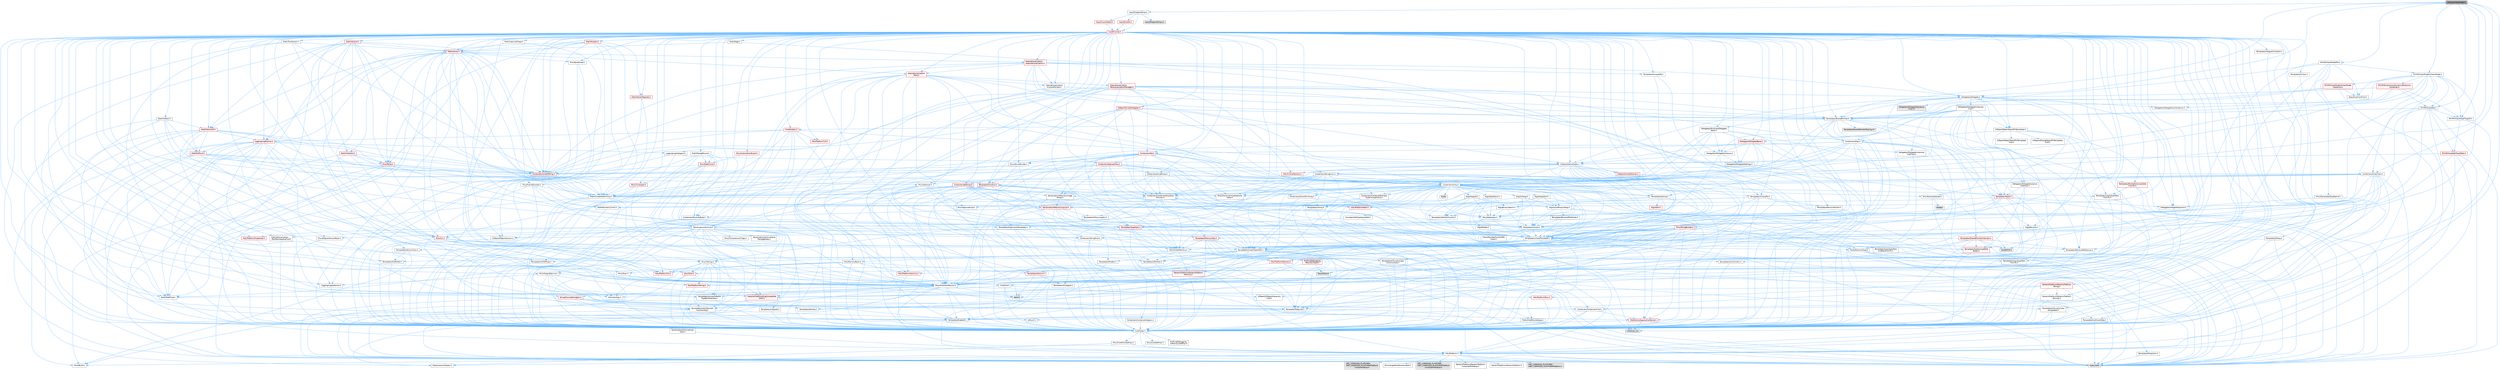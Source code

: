 digraph "OutlinerViewModel.h"
{
 // INTERACTIVE_SVG=YES
 // LATEX_PDF_SIZE
  bgcolor="transparent";
  edge [fontname=Helvetica,fontsize=10,labelfontname=Helvetica,labelfontsize=10];
  node [fontname=Helvetica,fontsize=10,shape=box,height=0.2,width=0.4];
  Node1 [id="Node000001",label="OutlinerViewModel.h",height=0.2,width=0.4,color="gray40", fillcolor="grey60", style="filled", fontcolor="black",tooltip=" "];
  Node1 -> Node2 [id="edge1_Node000001_Node000002",color="steelblue1",style="solid",tooltip=" "];
  Node2 [id="Node000002",label="Containers/Array.h",height=0.2,width=0.4,color="grey40", fillcolor="white", style="filled",URL="$df/dd0/Array_8h.html",tooltip=" "];
  Node2 -> Node3 [id="edge2_Node000002_Node000003",color="steelblue1",style="solid",tooltip=" "];
  Node3 [id="Node000003",label="CoreTypes.h",height=0.2,width=0.4,color="grey40", fillcolor="white", style="filled",URL="$dc/dec/CoreTypes_8h.html",tooltip=" "];
  Node3 -> Node4 [id="edge3_Node000003_Node000004",color="steelblue1",style="solid",tooltip=" "];
  Node4 [id="Node000004",label="HAL/Platform.h",height=0.2,width=0.4,color="grey40", fillcolor="white", style="filled",URL="$d9/dd0/Platform_8h.html",tooltip=" "];
  Node4 -> Node5 [id="edge4_Node000004_Node000005",color="steelblue1",style="solid",tooltip=" "];
  Node5 [id="Node000005",label="Misc/Build.h",height=0.2,width=0.4,color="grey40", fillcolor="white", style="filled",URL="$d3/dbb/Build_8h.html",tooltip=" "];
  Node4 -> Node6 [id="edge5_Node000004_Node000006",color="steelblue1",style="solid",tooltip=" "];
  Node6 [id="Node000006",label="Misc/LargeWorldCoordinates.h",height=0.2,width=0.4,color="grey40", fillcolor="white", style="filled",URL="$d2/dcb/LargeWorldCoordinates_8h.html",tooltip=" "];
  Node4 -> Node7 [id="edge6_Node000004_Node000007",color="steelblue1",style="solid",tooltip=" "];
  Node7 [id="Node000007",label="type_traits",height=0.2,width=0.4,color="grey60", fillcolor="#E0E0E0", style="filled",tooltip=" "];
  Node4 -> Node8 [id="edge7_Node000004_Node000008",color="steelblue1",style="solid",tooltip=" "];
  Node8 [id="Node000008",label="PreprocessorHelpers.h",height=0.2,width=0.4,color="grey40", fillcolor="white", style="filled",URL="$db/ddb/PreprocessorHelpers_8h.html",tooltip=" "];
  Node4 -> Node9 [id="edge8_Node000004_Node000009",color="steelblue1",style="solid",tooltip=" "];
  Node9 [id="Node000009",label="UBT_COMPILED_PLATFORM\l/UBT_COMPILED_PLATFORMPlatform\lCompilerPreSetup.h",height=0.2,width=0.4,color="grey60", fillcolor="#E0E0E0", style="filled",tooltip=" "];
  Node4 -> Node10 [id="edge9_Node000004_Node000010",color="steelblue1",style="solid",tooltip=" "];
  Node10 [id="Node000010",label="GenericPlatform/GenericPlatform\lCompilerPreSetup.h",height=0.2,width=0.4,color="grey40", fillcolor="white", style="filled",URL="$d9/dc8/GenericPlatformCompilerPreSetup_8h.html",tooltip=" "];
  Node4 -> Node11 [id="edge10_Node000004_Node000011",color="steelblue1",style="solid",tooltip=" "];
  Node11 [id="Node000011",label="GenericPlatform/GenericPlatform.h",height=0.2,width=0.4,color="grey40", fillcolor="white", style="filled",URL="$d6/d84/GenericPlatform_8h.html",tooltip=" "];
  Node4 -> Node12 [id="edge11_Node000004_Node000012",color="steelblue1",style="solid",tooltip=" "];
  Node12 [id="Node000012",label="UBT_COMPILED_PLATFORM\l/UBT_COMPILED_PLATFORMPlatform.h",height=0.2,width=0.4,color="grey60", fillcolor="#E0E0E0", style="filled",tooltip=" "];
  Node4 -> Node13 [id="edge12_Node000004_Node000013",color="steelblue1",style="solid",tooltip=" "];
  Node13 [id="Node000013",label="UBT_COMPILED_PLATFORM\l/UBT_COMPILED_PLATFORMPlatform\lCompilerSetup.h",height=0.2,width=0.4,color="grey60", fillcolor="#E0E0E0", style="filled",tooltip=" "];
  Node3 -> Node14 [id="edge13_Node000003_Node000014",color="steelblue1",style="solid",tooltip=" "];
  Node14 [id="Node000014",label="ProfilingDebugging\l/UMemoryDefines.h",height=0.2,width=0.4,color="grey40", fillcolor="white", style="filled",URL="$d2/da2/UMemoryDefines_8h.html",tooltip=" "];
  Node3 -> Node15 [id="edge14_Node000003_Node000015",color="steelblue1",style="solid",tooltip=" "];
  Node15 [id="Node000015",label="Misc/CoreMiscDefines.h",height=0.2,width=0.4,color="grey40", fillcolor="white", style="filled",URL="$da/d38/CoreMiscDefines_8h.html",tooltip=" "];
  Node15 -> Node4 [id="edge15_Node000015_Node000004",color="steelblue1",style="solid",tooltip=" "];
  Node15 -> Node8 [id="edge16_Node000015_Node000008",color="steelblue1",style="solid",tooltip=" "];
  Node3 -> Node16 [id="edge17_Node000003_Node000016",color="steelblue1",style="solid",tooltip=" "];
  Node16 [id="Node000016",label="Misc/CoreDefines.h",height=0.2,width=0.4,color="grey40", fillcolor="white", style="filled",URL="$d3/dd2/CoreDefines_8h.html",tooltip=" "];
  Node2 -> Node17 [id="edge18_Node000002_Node000017",color="steelblue1",style="solid",tooltip=" "];
  Node17 [id="Node000017",label="Misc/AssertionMacros.h",height=0.2,width=0.4,color="grey40", fillcolor="white", style="filled",URL="$d0/dfa/AssertionMacros_8h.html",tooltip=" "];
  Node17 -> Node3 [id="edge19_Node000017_Node000003",color="steelblue1",style="solid",tooltip=" "];
  Node17 -> Node4 [id="edge20_Node000017_Node000004",color="steelblue1",style="solid",tooltip=" "];
  Node17 -> Node18 [id="edge21_Node000017_Node000018",color="steelblue1",style="solid",tooltip=" "];
  Node18 [id="Node000018",label="HAL/PlatformMisc.h",height=0.2,width=0.4,color="red", fillcolor="#FFF0F0", style="filled",URL="$d0/df5/PlatformMisc_8h.html",tooltip=" "];
  Node18 -> Node3 [id="edge22_Node000018_Node000003",color="steelblue1",style="solid",tooltip=" "];
  Node17 -> Node8 [id="edge23_Node000017_Node000008",color="steelblue1",style="solid",tooltip=" "];
  Node17 -> Node54 [id="edge24_Node000017_Node000054",color="steelblue1",style="solid",tooltip=" "];
  Node54 [id="Node000054",label="Templates/EnableIf.h",height=0.2,width=0.4,color="grey40", fillcolor="white", style="filled",URL="$d7/d60/EnableIf_8h.html",tooltip=" "];
  Node54 -> Node3 [id="edge25_Node000054_Node000003",color="steelblue1",style="solid",tooltip=" "];
  Node17 -> Node55 [id="edge26_Node000017_Node000055",color="steelblue1",style="solid",tooltip=" "];
  Node55 [id="Node000055",label="Templates/IsArrayOrRefOf\lTypeByPredicate.h",height=0.2,width=0.4,color="grey40", fillcolor="white", style="filled",URL="$d6/da1/IsArrayOrRefOfTypeByPredicate_8h.html",tooltip=" "];
  Node55 -> Node3 [id="edge27_Node000055_Node000003",color="steelblue1",style="solid",tooltip=" "];
  Node17 -> Node56 [id="edge28_Node000017_Node000056",color="steelblue1",style="solid",tooltip=" "];
  Node56 [id="Node000056",label="Templates/IsValidVariadic\lFunctionArg.h",height=0.2,width=0.4,color="grey40", fillcolor="white", style="filled",URL="$d0/dc8/IsValidVariadicFunctionArg_8h.html",tooltip=" "];
  Node56 -> Node3 [id="edge29_Node000056_Node000003",color="steelblue1",style="solid",tooltip=" "];
  Node56 -> Node57 [id="edge30_Node000056_Node000057",color="steelblue1",style="solid",tooltip=" "];
  Node57 [id="Node000057",label="IsEnum.h",height=0.2,width=0.4,color="grey40", fillcolor="white", style="filled",URL="$d4/de5/IsEnum_8h.html",tooltip=" "];
  Node56 -> Node7 [id="edge31_Node000056_Node000007",color="steelblue1",style="solid",tooltip=" "];
  Node17 -> Node58 [id="edge32_Node000017_Node000058",color="steelblue1",style="solid",tooltip=" "];
  Node58 [id="Node000058",label="Traits/IsCharEncodingCompatible\lWith.h",height=0.2,width=0.4,color="red", fillcolor="#FFF0F0", style="filled",URL="$df/dd1/IsCharEncodingCompatibleWith_8h.html",tooltip=" "];
  Node58 -> Node7 [id="edge33_Node000058_Node000007",color="steelblue1",style="solid",tooltip=" "];
  Node17 -> Node60 [id="edge34_Node000017_Node000060",color="steelblue1",style="solid",tooltip=" "];
  Node60 [id="Node000060",label="Misc/VarArgs.h",height=0.2,width=0.4,color="grey40", fillcolor="white", style="filled",URL="$d5/d6f/VarArgs_8h.html",tooltip=" "];
  Node60 -> Node3 [id="edge35_Node000060_Node000003",color="steelblue1",style="solid",tooltip=" "];
  Node17 -> Node61 [id="edge36_Node000017_Node000061",color="steelblue1",style="solid",tooltip=" "];
  Node61 [id="Node000061",label="String/FormatStringSan.h",height=0.2,width=0.4,color="red", fillcolor="#FFF0F0", style="filled",URL="$d3/d8b/FormatStringSan_8h.html",tooltip=" "];
  Node61 -> Node7 [id="edge37_Node000061_Node000007",color="steelblue1",style="solid",tooltip=" "];
  Node61 -> Node3 [id="edge38_Node000061_Node000003",color="steelblue1",style="solid",tooltip=" "];
  Node61 -> Node62 [id="edge39_Node000061_Node000062",color="steelblue1",style="solid",tooltip=" "];
  Node62 [id="Node000062",label="Templates/Requires.h",height=0.2,width=0.4,color="grey40", fillcolor="white", style="filled",URL="$dc/d96/Requires_8h.html",tooltip=" "];
  Node62 -> Node54 [id="edge40_Node000062_Node000054",color="steelblue1",style="solid",tooltip=" "];
  Node62 -> Node7 [id="edge41_Node000062_Node000007",color="steelblue1",style="solid",tooltip=" "];
  Node61 -> Node63 [id="edge42_Node000061_Node000063",color="steelblue1",style="solid",tooltip=" "];
  Node63 [id="Node000063",label="Templates/Identity.h",height=0.2,width=0.4,color="grey40", fillcolor="white", style="filled",URL="$d0/dd5/Identity_8h.html",tooltip=" "];
  Node61 -> Node56 [id="edge43_Node000061_Node000056",color="steelblue1",style="solid",tooltip=" "];
  Node61 -> Node26 [id="edge44_Node000061_Node000026",color="steelblue1",style="solid",tooltip=" "];
  Node26 [id="Node000026",label="Containers/ContainersFwd.h",height=0.2,width=0.4,color="grey40", fillcolor="white", style="filled",URL="$d4/d0a/ContainersFwd_8h.html",tooltip=" "];
  Node26 -> Node4 [id="edge45_Node000026_Node000004",color="steelblue1",style="solid",tooltip=" "];
  Node26 -> Node3 [id="edge46_Node000026_Node000003",color="steelblue1",style="solid",tooltip=" "];
  Node26 -> Node23 [id="edge47_Node000026_Node000023",color="steelblue1",style="solid",tooltip=" "];
  Node23 [id="Node000023",label="Traits/IsContiguousContainer.h",height=0.2,width=0.4,color="red", fillcolor="#FFF0F0", style="filled",URL="$d5/d3c/IsContiguousContainer_8h.html",tooltip=" "];
  Node23 -> Node3 [id="edge48_Node000023_Node000003",color="steelblue1",style="solid",tooltip=" "];
  Node23 -> Node22 [id="edge49_Node000023_Node000022",color="steelblue1",style="solid",tooltip=" "];
  Node22 [id="Node000022",label="initializer_list",height=0.2,width=0.4,color="grey60", fillcolor="#E0E0E0", style="filled",tooltip=" "];
  Node17 -> Node67 [id="edge50_Node000017_Node000067",color="steelblue1",style="solid",tooltip=" "];
  Node67 [id="Node000067",label="atomic",height=0.2,width=0.4,color="grey60", fillcolor="#E0E0E0", style="filled",tooltip=" "];
  Node2 -> Node68 [id="edge51_Node000002_Node000068",color="steelblue1",style="solid",tooltip=" "];
  Node68 [id="Node000068",label="Misc/IntrusiveUnsetOptional\lState.h",height=0.2,width=0.4,color="grey40", fillcolor="white", style="filled",URL="$d2/d0a/IntrusiveUnsetOptionalState_8h.html",tooltip=" "];
  Node68 -> Node69 [id="edge52_Node000068_Node000069",color="steelblue1",style="solid",tooltip=" "];
  Node69 [id="Node000069",label="Misc/OptionalFwd.h",height=0.2,width=0.4,color="grey40", fillcolor="white", style="filled",URL="$dc/d50/OptionalFwd_8h.html",tooltip=" "];
  Node2 -> Node70 [id="edge53_Node000002_Node000070",color="steelblue1",style="solid",tooltip=" "];
  Node70 [id="Node000070",label="Misc/ReverseIterate.h",height=0.2,width=0.4,color="grey40", fillcolor="white", style="filled",URL="$db/de3/ReverseIterate_8h.html",tooltip=" "];
  Node70 -> Node4 [id="edge54_Node000070_Node000004",color="steelblue1",style="solid",tooltip=" "];
  Node70 -> Node71 [id="edge55_Node000070_Node000071",color="steelblue1",style="solid",tooltip=" "];
  Node71 [id="Node000071",label="iterator",height=0.2,width=0.4,color="grey60", fillcolor="#E0E0E0", style="filled",tooltip=" "];
  Node2 -> Node72 [id="edge56_Node000002_Node000072",color="steelblue1",style="solid",tooltip=" "];
  Node72 [id="Node000072",label="HAL/UnrealMemory.h",height=0.2,width=0.4,color="grey40", fillcolor="white", style="filled",URL="$d9/d96/UnrealMemory_8h.html",tooltip=" "];
  Node72 -> Node3 [id="edge57_Node000072_Node000003",color="steelblue1",style="solid",tooltip=" "];
  Node72 -> Node73 [id="edge58_Node000072_Node000073",color="steelblue1",style="solid",tooltip=" "];
  Node73 [id="Node000073",label="GenericPlatform/GenericPlatform\lMemory.h",height=0.2,width=0.4,color="red", fillcolor="#FFF0F0", style="filled",URL="$dd/d22/GenericPlatformMemory_8h.html",tooltip=" "];
  Node73 -> Node25 [id="edge59_Node000073_Node000025",color="steelblue1",style="solid",tooltip=" "];
  Node25 [id="Node000025",label="CoreFwd.h",height=0.2,width=0.4,color="grey40", fillcolor="white", style="filled",URL="$d1/d1e/CoreFwd_8h.html",tooltip=" "];
  Node25 -> Node3 [id="edge60_Node000025_Node000003",color="steelblue1",style="solid",tooltip=" "];
  Node25 -> Node26 [id="edge61_Node000025_Node000026",color="steelblue1",style="solid",tooltip=" "];
  Node25 -> Node27 [id="edge62_Node000025_Node000027",color="steelblue1",style="solid",tooltip=" "];
  Node27 [id="Node000027",label="Math/MathFwd.h",height=0.2,width=0.4,color="grey40", fillcolor="white", style="filled",URL="$d2/d10/MathFwd_8h.html",tooltip=" "];
  Node27 -> Node4 [id="edge63_Node000027_Node000004",color="steelblue1",style="solid",tooltip=" "];
  Node25 -> Node28 [id="edge64_Node000025_Node000028",color="steelblue1",style="solid",tooltip=" "];
  Node28 [id="Node000028",label="UObject/UObjectHierarchy\lFwd.h",height=0.2,width=0.4,color="grey40", fillcolor="white", style="filled",URL="$d3/d13/UObjectHierarchyFwd_8h.html",tooltip=" "];
  Node73 -> Node3 [id="edge65_Node000073_Node000003",color="steelblue1",style="solid",tooltip=" "];
  Node73 -> Node74 [id="edge66_Node000073_Node000074",color="steelblue1",style="solid",tooltip=" "];
  Node74 [id="Node000074",label="HAL/PlatformString.h",height=0.2,width=0.4,color="red", fillcolor="#FFF0F0", style="filled",URL="$db/db5/PlatformString_8h.html",tooltip=" "];
  Node74 -> Node3 [id="edge67_Node000074_Node000003",color="steelblue1",style="solid",tooltip=" "];
  Node72 -> Node76 [id="edge68_Node000072_Node000076",color="steelblue1",style="solid",tooltip=" "];
  Node76 [id="Node000076",label="HAL/MemoryBase.h",height=0.2,width=0.4,color="grey40", fillcolor="white", style="filled",URL="$d6/d9f/MemoryBase_8h.html",tooltip=" "];
  Node76 -> Node3 [id="edge69_Node000076_Node000003",color="steelblue1",style="solid",tooltip=" "];
  Node76 -> Node47 [id="edge70_Node000076_Node000047",color="steelblue1",style="solid",tooltip=" "];
  Node47 [id="Node000047",label="HAL/PlatformAtomics.h",height=0.2,width=0.4,color="red", fillcolor="#FFF0F0", style="filled",URL="$d3/d36/PlatformAtomics_8h.html",tooltip=" "];
  Node47 -> Node3 [id="edge71_Node000047_Node000003",color="steelblue1",style="solid",tooltip=" "];
  Node76 -> Node30 [id="edge72_Node000076_Node000030",color="steelblue1",style="solid",tooltip=" "];
  Node30 [id="Node000030",label="HAL/PlatformCrt.h",height=0.2,width=0.4,color="red", fillcolor="#FFF0F0", style="filled",URL="$d8/d75/PlatformCrt_8h.html",tooltip=" "];
  Node76 -> Node77 [id="edge73_Node000076_Node000077",color="steelblue1",style="solid",tooltip=" "];
  Node77 [id="Node000077",label="Misc/Exec.h",height=0.2,width=0.4,color="grey40", fillcolor="white", style="filled",URL="$de/ddb/Exec_8h.html",tooltip=" "];
  Node77 -> Node3 [id="edge74_Node000077_Node000003",color="steelblue1",style="solid",tooltip=" "];
  Node77 -> Node17 [id="edge75_Node000077_Node000017",color="steelblue1",style="solid",tooltip=" "];
  Node76 -> Node78 [id="edge76_Node000076_Node000078",color="steelblue1",style="solid",tooltip=" "];
  Node78 [id="Node000078",label="Misc/OutputDevice.h",height=0.2,width=0.4,color="grey40", fillcolor="white", style="filled",URL="$d7/d32/OutputDevice_8h.html",tooltip=" "];
  Node78 -> Node25 [id="edge77_Node000078_Node000025",color="steelblue1",style="solid",tooltip=" "];
  Node78 -> Node3 [id="edge78_Node000078_Node000003",color="steelblue1",style="solid",tooltip=" "];
  Node78 -> Node79 [id="edge79_Node000078_Node000079",color="steelblue1",style="solid",tooltip=" "];
  Node79 [id="Node000079",label="Logging/LogVerbosity.h",height=0.2,width=0.4,color="grey40", fillcolor="white", style="filled",URL="$d2/d8f/LogVerbosity_8h.html",tooltip=" "];
  Node79 -> Node3 [id="edge80_Node000079_Node000003",color="steelblue1",style="solid",tooltip=" "];
  Node78 -> Node60 [id="edge81_Node000078_Node000060",color="steelblue1",style="solid",tooltip=" "];
  Node78 -> Node55 [id="edge82_Node000078_Node000055",color="steelblue1",style="solid",tooltip=" "];
  Node78 -> Node56 [id="edge83_Node000078_Node000056",color="steelblue1",style="solid",tooltip=" "];
  Node78 -> Node58 [id="edge84_Node000078_Node000058",color="steelblue1",style="solid",tooltip=" "];
  Node76 -> Node80 [id="edge85_Node000076_Node000080",color="steelblue1",style="solid",tooltip=" "];
  Node80 [id="Node000080",label="Templates/Atomic.h",height=0.2,width=0.4,color="red", fillcolor="#FFF0F0", style="filled",URL="$d3/d91/Atomic_8h.html",tooltip=" "];
  Node80 -> Node83 [id="edge86_Node000080_Node000083",color="steelblue1",style="solid",tooltip=" "];
  Node83 [id="Node000083",label="Templates/IsIntegral.h",height=0.2,width=0.4,color="grey40", fillcolor="white", style="filled",URL="$da/d64/IsIntegral_8h.html",tooltip=" "];
  Node83 -> Node3 [id="edge87_Node000083_Node000003",color="steelblue1",style="solid",tooltip=" "];
  Node80 -> Node67 [id="edge88_Node000080_Node000067",color="steelblue1",style="solid",tooltip=" "];
  Node72 -> Node89 [id="edge89_Node000072_Node000089",color="steelblue1",style="solid",tooltip=" "];
  Node89 [id="Node000089",label="HAL/PlatformMemory.h",height=0.2,width=0.4,color="red", fillcolor="#FFF0F0", style="filled",URL="$de/d68/PlatformMemory_8h.html",tooltip=" "];
  Node89 -> Node3 [id="edge90_Node000089_Node000003",color="steelblue1",style="solid",tooltip=" "];
  Node89 -> Node73 [id="edge91_Node000089_Node000073",color="steelblue1",style="solid",tooltip=" "];
  Node72 -> Node91 [id="edge92_Node000072_Node000091",color="steelblue1",style="solid",tooltip=" "];
  Node91 [id="Node000091",label="ProfilingDebugging\l/MemoryTrace.h",height=0.2,width=0.4,color="red", fillcolor="#FFF0F0", style="filled",URL="$da/dd7/MemoryTrace_8h.html",tooltip=" "];
  Node91 -> Node4 [id="edge93_Node000091_Node000004",color="steelblue1",style="solid",tooltip=" "];
  Node91 -> Node53 [id="edge94_Node000091_Node000053",color="steelblue1",style="solid",tooltip=" "];
  Node53 [id="Node000053",label="Trace/Trace.h",height=0.2,width=0.4,color="grey60", fillcolor="#E0E0E0", style="filled",tooltip=" "];
  Node72 -> Node92 [id="edge95_Node000072_Node000092",color="steelblue1",style="solid",tooltip=" "];
  Node92 [id="Node000092",label="Templates/IsPointer.h",height=0.2,width=0.4,color="grey40", fillcolor="white", style="filled",URL="$d7/d05/IsPointer_8h.html",tooltip=" "];
  Node92 -> Node3 [id="edge96_Node000092_Node000003",color="steelblue1",style="solid",tooltip=" "];
  Node2 -> Node93 [id="edge97_Node000002_Node000093",color="steelblue1",style="solid",tooltip=" "];
  Node93 [id="Node000093",label="Templates/UnrealTypeTraits.h",height=0.2,width=0.4,color="grey40", fillcolor="white", style="filled",URL="$d2/d2d/UnrealTypeTraits_8h.html",tooltip=" "];
  Node93 -> Node3 [id="edge98_Node000093_Node000003",color="steelblue1",style="solid",tooltip=" "];
  Node93 -> Node92 [id="edge99_Node000093_Node000092",color="steelblue1",style="solid",tooltip=" "];
  Node93 -> Node17 [id="edge100_Node000093_Node000017",color="steelblue1",style="solid",tooltip=" "];
  Node93 -> Node85 [id="edge101_Node000093_Node000085",color="steelblue1",style="solid",tooltip=" "];
  Node85 [id="Node000085",label="Templates/AndOrNot.h",height=0.2,width=0.4,color="grey40", fillcolor="white", style="filled",URL="$db/d0a/AndOrNot_8h.html",tooltip=" "];
  Node85 -> Node3 [id="edge102_Node000085_Node000003",color="steelblue1",style="solid",tooltip=" "];
  Node93 -> Node54 [id="edge103_Node000093_Node000054",color="steelblue1",style="solid",tooltip=" "];
  Node93 -> Node94 [id="edge104_Node000093_Node000094",color="steelblue1",style="solid",tooltip=" "];
  Node94 [id="Node000094",label="Templates/IsArithmetic.h",height=0.2,width=0.4,color="grey40", fillcolor="white", style="filled",URL="$d2/d5d/IsArithmetic_8h.html",tooltip=" "];
  Node94 -> Node3 [id="edge105_Node000094_Node000003",color="steelblue1",style="solid",tooltip=" "];
  Node93 -> Node57 [id="edge106_Node000093_Node000057",color="steelblue1",style="solid",tooltip=" "];
  Node93 -> Node95 [id="edge107_Node000093_Node000095",color="steelblue1",style="solid",tooltip=" "];
  Node95 [id="Node000095",label="Templates/Models.h",height=0.2,width=0.4,color="grey40", fillcolor="white", style="filled",URL="$d3/d0c/Models_8h.html",tooltip=" "];
  Node95 -> Node63 [id="edge108_Node000095_Node000063",color="steelblue1",style="solid",tooltip=" "];
  Node93 -> Node96 [id="edge109_Node000093_Node000096",color="steelblue1",style="solid",tooltip=" "];
  Node96 [id="Node000096",label="Templates/IsPODType.h",height=0.2,width=0.4,color="grey40", fillcolor="white", style="filled",URL="$d7/db1/IsPODType_8h.html",tooltip=" "];
  Node96 -> Node3 [id="edge110_Node000096_Node000003",color="steelblue1",style="solid",tooltip=" "];
  Node93 -> Node97 [id="edge111_Node000093_Node000097",color="steelblue1",style="solid",tooltip=" "];
  Node97 [id="Node000097",label="Templates/IsUECoreType.h",height=0.2,width=0.4,color="grey40", fillcolor="white", style="filled",URL="$d1/db8/IsUECoreType_8h.html",tooltip=" "];
  Node97 -> Node3 [id="edge112_Node000097_Node000003",color="steelblue1",style="solid",tooltip=" "];
  Node97 -> Node7 [id="edge113_Node000097_Node000007",color="steelblue1",style="solid",tooltip=" "];
  Node93 -> Node86 [id="edge114_Node000093_Node000086",color="steelblue1",style="solid",tooltip=" "];
  Node86 [id="Node000086",label="Templates/IsTriviallyCopy\lConstructible.h",height=0.2,width=0.4,color="grey40", fillcolor="white", style="filled",URL="$d3/d78/IsTriviallyCopyConstructible_8h.html",tooltip=" "];
  Node86 -> Node3 [id="edge115_Node000086_Node000003",color="steelblue1",style="solid",tooltip=" "];
  Node86 -> Node7 [id="edge116_Node000086_Node000007",color="steelblue1",style="solid",tooltip=" "];
  Node2 -> Node98 [id="edge117_Node000002_Node000098",color="steelblue1",style="solid",tooltip=" "];
  Node98 [id="Node000098",label="Templates/UnrealTemplate.h",height=0.2,width=0.4,color="grey40", fillcolor="white", style="filled",URL="$d4/d24/UnrealTemplate_8h.html",tooltip=" "];
  Node98 -> Node3 [id="edge118_Node000098_Node000003",color="steelblue1",style="solid",tooltip=" "];
  Node98 -> Node92 [id="edge119_Node000098_Node000092",color="steelblue1",style="solid",tooltip=" "];
  Node98 -> Node72 [id="edge120_Node000098_Node000072",color="steelblue1",style="solid",tooltip=" "];
  Node98 -> Node99 [id="edge121_Node000098_Node000099",color="steelblue1",style="solid",tooltip=" "];
  Node99 [id="Node000099",label="Templates/CopyQualifiers\lAndRefsFromTo.h",height=0.2,width=0.4,color="grey40", fillcolor="white", style="filled",URL="$d3/db3/CopyQualifiersAndRefsFromTo_8h.html",tooltip=" "];
  Node99 -> Node100 [id="edge122_Node000099_Node000100",color="steelblue1",style="solid",tooltip=" "];
  Node100 [id="Node000100",label="Templates/CopyQualifiers\lFromTo.h",height=0.2,width=0.4,color="grey40", fillcolor="white", style="filled",URL="$d5/db4/CopyQualifiersFromTo_8h.html",tooltip=" "];
  Node98 -> Node93 [id="edge123_Node000098_Node000093",color="steelblue1",style="solid",tooltip=" "];
  Node98 -> Node101 [id="edge124_Node000098_Node000101",color="steelblue1",style="solid",tooltip=" "];
  Node101 [id="Node000101",label="Templates/RemoveReference.h",height=0.2,width=0.4,color="grey40", fillcolor="white", style="filled",URL="$da/dbe/RemoveReference_8h.html",tooltip=" "];
  Node101 -> Node3 [id="edge125_Node000101_Node000003",color="steelblue1",style="solid",tooltip=" "];
  Node98 -> Node62 [id="edge126_Node000098_Node000062",color="steelblue1",style="solid",tooltip=" "];
  Node98 -> Node102 [id="edge127_Node000098_Node000102",color="steelblue1",style="solid",tooltip=" "];
  Node102 [id="Node000102",label="Templates/TypeCompatible\lBytes.h",height=0.2,width=0.4,color="red", fillcolor="#FFF0F0", style="filled",URL="$df/d0a/TypeCompatibleBytes_8h.html",tooltip=" "];
  Node102 -> Node3 [id="edge128_Node000102_Node000003",color="steelblue1",style="solid",tooltip=" "];
  Node102 -> Node7 [id="edge129_Node000102_Node000007",color="steelblue1",style="solid",tooltip=" "];
  Node98 -> Node63 [id="edge130_Node000098_Node000063",color="steelblue1",style="solid",tooltip=" "];
  Node98 -> Node23 [id="edge131_Node000098_Node000023",color="steelblue1",style="solid",tooltip=" "];
  Node98 -> Node103 [id="edge132_Node000098_Node000103",color="steelblue1",style="solid",tooltip=" "];
  Node103 [id="Node000103",label="Traits/UseBitwiseSwap.h",height=0.2,width=0.4,color="grey40", fillcolor="white", style="filled",URL="$db/df3/UseBitwiseSwap_8h.html",tooltip=" "];
  Node103 -> Node3 [id="edge133_Node000103_Node000003",color="steelblue1",style="solid",tooltip=" "];
  Node103 -> Node7 [id="edge134_Node000103_Node000007",color="steelblue1",style="solid",tooltip=" "];
  Node98 -> Node7 [id="edge135_Node000098_Node000007",color="steelblue1",style="solid",tooltip=" "];
  Node2 -> Node104 [id="edge136_Node000002_Node000104",color="steelblue1",style="solid",tooltip=" "];
  Node104 [id="Node000104",label="Containers/AllowShrinking.h",height=0.2,width=0.4,color="grey40", fillcolor="white", style="filled",URL="$d7/d1a/AllowShrinking_8h.html",tooltip=" "];
  Node104 -> Node3 [id="edge137_Node000104_Node000003",color="steelblue1",style="solid",tooltip=" "];
  Node2 -> Node105 [id="edge138_Node000002_Node000105",color="steelblue1",style="solid",tooltip=" "];
  Node105 [id="Node000105",label="Containers/ContainerAllocation\lPolicies.h",height=0.2,width=0.4,color="grey40", fillcolor="white", style="filled",URL="$d7/dff/ContainerAllocationPolicies_8h.html",tooltip=" "];
  Node105 -> Node3 [id="edge139_Node000105_Node000003",color="steelblue1",style="solid",tooltip=" "];
  Node105 -> Node106 [id="edge140_Node000105_Node000106",color="steelblue1",style="solid",tooltip=" "];
  Node106 [id="Node000106",label="Containers/ContainerHelpers.h",height=0.2,width=0.4,color="grey40", fillcolor="white", style="filled",URL="$d7/d33/ContainerHelpers_8h.html",tooltip=" "];
  Node106 -> Node3 [id="edge141_Node000106_Node000003",color="steelblue1",style="solid",tooltip=" "];
  Node105 -> Node105 [id="edge142_Node000105_Node000105",color="steelblue1",style="solid",tooltip=" "];
  Node105 -> Node107 [id="edge143_Node000105_Node000107",color="steelblue1",style="solid",tooltip=" "];
  Node107 [id="Node000107",label="HAL/PlatformMath.h",height=0.2,width=0.4,color="red", fillcolor="#FFF0F0", style="filled",URL="$dc/d53/PlatformMath_8h.html",tooltip=" "];
  Node107 -> Node3 [id="edge144_Node000107_Node000003",color="steelblue1",style="solid",tooltip=" "];
  Node105 -> Node72 [id="edge145_Node000105_Node000072",color="steelblue1",style="solid",tooltip=" "];
  Node105 -> Node40 [id="edge146_Node000105_Node000040",color="steelblue1",style="solid",tooltip=" "];
  Node40 [id="Node000040",label="Math/NumericLimits.h",height=0.2,width=0.4,color="grey40", fillcolor="white", style="filled",URL="$df/d1b/NumericLimits_8h.html",tooltip=" "];
  Node40 -> Node3 [id="edge147_Node000040_Node000003",color="steelblue1",style="solid",tooltip=" "];
  Node105 -> Node17 [id="edge148_Node000105_Node000017",color="steelblue1",style="solid",tooltip=" "];
  Node105 -> Node115 [id="edge149_Node000105_Node000115",color="steelblue1",style="solid",tooltip=" "];
  Node115 [id="Node000115",label="Templates/IsPolymorphic.h",height=0.2,width=0.4,color="grey40", fillcolor="white", style="filled",URL="$dc/d20/IsPolymorphic_8h.html",tooltip=" "];
  Node105 -> Node116 [id="edge150_Node000105_Node000116",color="steelblue1",style="solid",tooltip=" "];
  Node116 [id="Node000116",label="Templates/MemoryOps.h",height=0.2,width=0.4,color="red", fillcolor="#FFF0F0", style="filled",URL="$db/dea/MemoryOps_8h.html",tooltip=" "];
  Node116 -> Node3 [id="edge151_Node000116_Node000003",color="steelblue1",style="solid",tooltip=" "];
  Node116 -> Node72 [id="edge152_Node000116_Node000072",color="steelblue1",style="solid",tooltip=" "];
  Node116 -> Node87 [id="edge153_Node000116_Node000087",color="steelblue1",style="solid",tooltip=" "];
  Node87 [id="Node000087",label="Templates/IsTriviallyCopy\lAssignable.h",height=0.2,width=0.4,color="grey40", fillcolor="white", style="filled",URL="$d2/df2/IsTriviallyCopyAssignable_8h.html",tooltip=" "];
  Node87 -> Node3 [id="edge154_Node000087_Node000003",color="steelblue1",style="solid",tooltip=" "];
  Node87 -> Node7 [id="edge155_Node000087_Node000007",color="steelblue1",style="solid",tooltip=" "];
  Node116 -> Node86 [id="edge156_Node000116_Node000086",color="steelblue1",style="solid",tooltip=" "];
  Node116 -> Node62 [id="edge157_Node000116_Node000062",color="steelblue1",style="solid",tooltip=" "];
  Node116 -> Node93 [id="edge158_Node000116_Node000093",color="steelblue1",style="solid",tooltip=" "];
  Node116 -> Node103 [id="edge159_Node000116_Node000103",color="steelblue1",style="solid",tooltip=" "];
  Node116 -> Node7 [id="edge160_Node000116_Node000007",color="steelblue1",style="solid",tooltip=" "];
  Node105 -> Node102 [id="edge161_Node000105_Node000102",color="steelblue1",style="solid",tooltip=" "];
  Node105 -> Node7 [id="edge162_Node000105_Node000007",color="steelblue1",style="solid",tooltip=" "];
  Node2 -> Node117 [id="edge163_Node000002_Node000117",color="steelblue1",style="solid",tooltip=" "];
  Node117 [id="Node000117",label="Containers/ContainerElement\lTypeCompatibility.h",height=0.2,width=0.4,color="grey40", fillcolor="white", style="filled",URL="$df/ddf/ContainerElementTypeCompatibility_8h.html",tooltip=" "];
  Node117 -> Node3 [id="edge164_Node000117_Node000003",color="steelblue1",style="solid",tooltip=" "];
  Node117 -> Node93 [id="edge165_Node000117_Node000093",color="steelblue1",style="solid",tooltip=" "];
  Node2 -> Node118 [id="edge166_Node000002_Node000118",color="steelblue1",style="solid",tooltip=" "];
  Node118 [id="Node000118",label="Serialization/Archive.h",height=0.2,width=0.4,color="grey40", fillcolor="white", style="filled",URL="$d7/d3b/Archive_8h.html",tooltip=" "];
  Node118 -> Node25 [id="edge167_Node000118_Node000025",color="steelblue1",style="solid",tooltip=" "];
  Node118 -> Node3 [id="edge168_Node000118_Node000003",color="steelblue1",style="solid",tooltip=" "];
  Node118 -> Node119 [id="edge169_Node000118_Node000119",color="steelblue1",style="solid",tooltip=" "];
  Node119 [id="Node000119",label="HAL/PlatformProperties.h",height=0.2,width=0.4,color="red", fillcolor="#FFF0F0", style="filled",URL="$d9/db0/PlatformProperties_8h.html",tooltip=" "];
  Node119 -> Node3 [id="edge170_Node000119_Node000003",color="steelblue1",style="solid",tooltip=" "];
  Node118 -> Node122 [id="edge171_Node000118_Node000122",color="steelblue1",style="solid",tooltip=" "];
  Node122 [id="Node000122",label="Internationalization\l/TextNamespaceFwd.h",height=0.2,width=0.4,color="grey40", fillcolor="white", style="filled",URL="$d8/d97/TextNamespaceFwd_8h.html",tooltip=" "];
  Node122 -> Node3 [id="edge172_Node000122_Node000003",color="steelblue1",style="solid",tooltip=" "];
  Node118 -> Node27 [id="edge173_Node000118_Node000027",color="steelblue1",style="solid",tooltip=" "];
  Node118 -> Node17 [id="edge174_Node000118_Node000017",color="steelblue1",style="solid",tooltip=" "];
  Node118 -> Node5 [id="edge175_Node000118_Node000005",color="steelblue1",style="solid",tooltip=" "];
  Node118 -> Node41 [id="edge176_Node000118_Node000041",color="steelblue1",style="solid",tooltip=" "];
  Node41 [id="Node000041",label="Misc/CompressionFlags.h",height=0.2,width=0.4,color="grey40", fillcolor="white", style="filled",URL="$d9/d76/CompressionFlags_8h.html",tooltip=" "];
  Node118 -> Node123 [id="edge177_Node000118_Node000123",color="steelblue1",style="solid",tooltip=" "];
  Node123 [id="Node000123",label="Misc/EngineVersionBase.h",height=0.2,width=0.4,color="grey40", fillcolor="white", style="filled",URL="$d5/d2b/EngineVersionBase_8h.html",tooltip=" "];
  Node123 -> Node3 [id="edge178_Node000123_Node000003",color="steelblue1",style="solid",tooltip=" "];
  Node118 -> Node60 [id="edge179_Node000118_Node000060",color="steelblue1",style="solid",tooltip=" "];
  Node118 -> Node124 [id="edge180_Node000118_Node000124",color="steelblue1",style="solid",tooltip=" "];
  Node124 [id="Node000124",label="Serialization/ArchiveCook\lData.h",height=0.2,width=0.4,color="grey40", fillcolor="white", style="filled",URL="$dc/db6/ArchiveCookData_8h.html",tooltip=" "];
  Node124 -> Node4 [id="edge181_Node000124_Node000004",color="steelblue1",style="solid",tooltip=" "];
  Node118 -> Node125 [id="edge182_Node000118_Node000125",color="steelblue1",style="solid",tooltip=" "];
  Node125 [id="Node000125",label="Serialization/ArchiveSave\lPackageData.h",height=0.2,width=0.4,color="grey40", fillcolor="white", style="filled",URL="$d1/d37/ArchiveSavePackageData_8h.html",tooltip=" "];
  Node118 -> Node54 [id="edge183_Node000118_Node000054",color="steelblue1",style="solid",tooltip=" "];
  Node118 -> Node55 [id="edge184_Node000118_Node000055",color="steelblue1",style="solid",tooltip=" "];
  Node118 -> Node126 [id="edge185_Node000118_Node000126",color="steelblue1",style="solid",tooltip=" "];
  Node126 [id="Node000126",label="Templates/IsEnumClass.h",height=0.2,width=0.4,color="grey40", fillcolor="white", style="filled",URL="$d7/d15/IsEnumClass_8h.html",tooltip=" "];
  Node126 -> Node3 [id="edge186_Node000126_Node000003",color="steelblue1",style="solid",tooltip=" "];
  Node126 -> Node85 [id="edge187_Node000126_Node000085",color="steelblue1",style="solid",tooltip=" "];
  Node118 -> Node112 [id="edge188_Node000118_Node000112",color="steelblue1",style="solid",tooltip=" "];
  Node112 [id="Node000112",label="Templates/IsSigned.h",height=0.2,width=0.4,color="grey40", fillcolor="white", style="filled",URL="$d8/dd8/IsSigned_8h.html",tooltip=" "];
  Node112 -> Node3 [id="edge189_Node000112_Node000003",color="steelblue1",style="solid",tooltip=" "];
  Node118 -> Node56 [id="edge190_Node000118_Node000056",color="steelblue1",style="solid",tooltip=" "];
  Node118 -> Node98 [id="edge191_Node000118_Node000098",color="steelblue1",style="solid",tooltip=" "];
  Node118 -> Node58 [id="edge192_Node000118_Node000058",color="steelblue1",style="solid",tooltip=" "];
  Node118 -> Node127 [id="edge193_Node000118_Node000127",color="steelblue1",style="solid",tooltip=" "];
  Node127 [id="Node000127",label="UObject/ObjectVersion.h",height=0.2,width=0.4,color="grey40", fillcolor="white", style="filled",URL="$da/d63/ObjectVersion_8h.html",tooltip=" "];
  Node127 -> Node3 [id="edge194_Node000127_Node000003",color="steelblue1",style="solid",tooltip=" "];
  Node2 -> Node128 [id="edge195_Node000002_Node000128",color="steelblue1",style="solid",tooltip=" "];
  Node128 [id="Node000128",label="Serialization/MemoryImage\lWriter.h",height=0.2,width=0.4,color="grey40", fillcolor="white", style="filled",URL="$d0/d08/MemoryImageWriter_8h.html",tooltip=" "];
  Node128 -> Node3 [id="edge196_Node000128_Node000003",color="steelblue1",style="solid",tooltip=" "];
  Node128 -> Node129 [id="edge197_Node000128_Node000129",color="steelblue1",style="solid",tooltip=" "];
  Node129 [id="Node000129",label="Serialization/MemoryLayout.h",height=0.2,width=0.4,color="red", fillcolor="#FFF0F0", style="filled",URL="$d7/d66/MemoryLayout_8h.html",tooltip=" "];
  Node129 -> Node132 [id="edge198_Node000129_Node000132",color="steelblue1",style="solid",tooltip=" "];
  Node132 [id="Node000132",label="Containers/EnumAsByte.h",height=0.2,width=0.4,color="grey40", fillcolor="white", style="filled",URL="$d6/d9a/EnumAsByte_8h.html",tooltip=" "];
  Node132 -> Node3 [id="edge199_Node000132_Node000003",color="steelblue1",style="solid",tooltip=" "];
  Node132 -> Node96 [id="edge200_Node000132_Node000096",color="steelblue1",style="solid",tooltip=" "];
  Node132 -> Node133 [id="edge201_Node000132_Node000133",color="steelblue1",style="solid",tooltip=" "];
  Node133 [id="Node000133",label="Templates/TypeHash.h",height=0.2,width=0.4,color="red", fillcolor="#FFF0F0", style="filled",URL="$d1/d62/TypeHash_8h.html",tooltip=" "];
  Node133 -> Node3 [id="edge202_Node000133_Node000003",color="steelblue1",style="solid",tooltip=" "];
  Node133 -> Node62 [id="edge203_Node000133_Node000062",color="steelblue1",style="solid",tooltip=" "];
  Node133 -> Node134 [id="edge204_Node000133_Node000134",color="steelblue1",style="solid",tooltip=" "];
  Node134 [id="Node000134",label="Misc/Crc.h",height=0.2,width=0.4,color="red", fillcolor="#FFF0F0", style="filled",URL="$d4/dd2/Crc_8h.html",tooltip=" "];
  Node134 -> Node3 [id="edge205_Node000134_Node000003",color="steelblue1",style="solid",tooltip=" "];
  Node134 -> Node74 [id="edge206_Node000134_Node000074",color="steelblue1",style="solid",tooltip=" "];
  Node134 -> Node17 [id="edge207_Node000134_Node000017",color="steelblue1",style="solid",tooltip=" "];
  Node134 -> Node135 [id="edge208_Node000134_Node000135",color="steelblue1",style="solid",tooltip=" "];
  Node135 [id="Node000135",label="Misc/CString.h",height=0.2,width=0.4,color="grey40", fillcolor="white", style="filled",URL="$d2/d49/CString_8h.html",tooltip=" "];
  Node135 -> Node3 [id="edge209_Node000135_Node000003",color="steelblue1",style="solid",tooltip=" "];
  Node135 -> Node30 [id="edge210_Node000135_Node000030",color="steelblue1",style="solid",tooltip=" "];
  Node135 -> Node74 [id="edge211_Node000135_Node000074",color="steelblue1",style="solid",tooltip=" "];
  Node135 -> Node17 [id="edge212_Node000135_Node000017",color="steelblue1",style="solid",tooltip=" "];
  Node135 -> Node136 [id="edge213_Node000135_Node000136",color="steelblue1",style="solid",tooltip=" "];
  Node136 [id="Node000136",label="Misc/Char.h",height=0.2,width=0.4,color="red", fillcolor="#FFF0F0", style="filled",URL="$d0/d58/Char_8h.html",tooltip=" "];
  Node136 -> Node3 [id="edge214_Node000136_Node000003",color="steelblue1",style="solid",tooltip=" "];
  Node136 -> Node7 [id="edge215_Node000136_Node000007",color="steelblue1",style="solid",tooltip=" "];
  Node135 -> Node60 [id="edge216_Node000135_Node000060",color="steelblue1",style="solid",tooltip=" "];
  Node135 -> Node55 [id="edge217_Node000135_Node000055",color="steelblue1",style="solid",tooltip=" "];
  Node135 -> Node56 [id="edge218_Node000135_Node000056",color="steelblue1",style="solid",tooltip=" "];
  Node135 -> Node58 [id="edge219_Node000135_Node000058",color="steelblue1",style="solid",tooltip=" "];
  Node134 -> Node136 [id="edge220_Node000134_Node000136",color="steelblue1",style="solid",tooltip=" "];
  Node134 -> Node93 [id="edge221_Node000134_Node000093",color="steelblue1",style="solid",tooltip=" "];
  Node133 -> Node7 [id="edge222_Node000133_Node000007",color="steelblue1",style="solid",tooltip=" "];
  Node129 -> Node20 [id="edge223_Node000129_Node000020",color="steelblue1",style="solid",tooltip=" "];
  Node20 [id="Node000020",label="Containers/StringFwd.h",height=0.2,width=0.4,color="grey40", fillcolor="white", style="filled",URL="$df/d37/StringFwd_8h.html",tooltip=" "];
  Node20 -> Node3 [id="edge224_Node000020_Node000003",color="steelblue1",style="solid",tooltip=" "];
  Node20 -> Node21 [id="edge225_Node000020_Node000021",color="steelblue1",style="solid",tooltip=" "];
  Node21 [id="Node000021",label="Traits/ElementType.h",height=0.2,width=0.4,color="grey40", fillcolor="white", style="filled",URL="$d5/d4f/ElementType_8h.html",tooltip=" "];
  Node21 -> Node4 [id="edge226_Node000021_Node000004",color="steelblue1",style="solid",tooltip=" "];
  Node21 -> Node22 [id="edge227_Node000021_Node000022",color="steelblue1",style="solid",tooltip=" "];
  Node21 -> Node7 [id="edge228_Node000021_Node000007",color="steelblue1",style="solid",tooltip=" "];
  Node20 -> Node23 [id="edge229_Node000020_Node000023",color="steelblue1",style="solid",tooltip=" "];
  Node129 -> Node72 [id="edge230_Node000129_Node000072",color="steelblue1",style="solid",tooltip=" "];
  Node129 -> Node54 [id="edge231_Node000129_Node000054",color="steelblue1",style="solid",tooltip=" "];
  Node129 -> Node115 [id="edge232_Node000129_Node000115",color="steelblue1",style="solid",tooltip=" "];
  Node129 -> Node95 [id="edge233_Node000129_Node000095",color="steelblue1",style="solid",tooltip=" "];
  Node129 -> Node98 [id="edge234_Node000129_Node000098",color="steelblue1",style="solid",tooltip=" "];
  Node2 -> Node142 [id="edge235_Node000002_Node000142",color="steelblue1",style="solid",tooltip=" "];
  Node142 [id="Node000142",label="Algo/Heapify.h",height=0.2,width=0.4,color="grey40", fillcolor="white", style="filled",URL="$d0/d2a/Heapify_8h.html",tooltip=" "];
  Node142 -> Node143 [id="edge236_Node000142_Node000143",color="steelblue1",style="solid",tooltip=" "];
  Node143 [id="Node000143",label="Algo/Impl/BinaryHeap.h",height=0.2,width=0.4,color="grey40", fillcolor="white", style="filled",URL="$d7/da3/Algo_2Impl_2BinaryHeap_8h.html",tooltip=" "];
  Node143 -> Node144 [id="edge237_Node000143_Node000144",color="steelblue1",style="solid",tooltip=" "];
  Node144 [id="Node000144",label="Templates/Invoke.h",height=0.2,width=0.4,color="grey40", fillcolor="white", style="filled",URL="$d7/deb/Invoke_8h.html",tooltip=" "];
  Node144 -> Node3 [id="edge238_Node000144_Node000003",color="steelblue1",style="solid",tooltip=" "];
  Node144 -> Node145 [id="edge239_Node000144_Node000145",color="steelblue1",style="solid",tooltip=" "];
  Node145 [id="Node000145",label="Traits/MemberFunctionPtr\lOuter.h",height=0.2,width=0.4,color="grey40", fillcolor="white", style="filled",URL="$db/da7/MemberFunctionPtrOuter_8h.html",tooltip=" "];
  Node144 -> Node98 [id="edge240_Node000144_Node000098",color="steelblue1",style="solid",tooltip=" "];
  Node144 -> Node7 [id="edge241_Node000144_Node000007",color="steelblue1",style="solid",tooltip=" "];
  Node143 -> Node146 [id="edge242_Node000143_Node000146",color="steelblue1",style="solid",tooltip=" "];
  Node146 [id="Node000146",label="Templates/Projection.h",height=0.2,width=0.4,color="grey40", fillcolor="white", style="filled",URL="$d7/df0/Projection_8h.html",tooltip=" "];
  Node146 -> Node7 [id="edge243_Node000146_Node000007",color="steelblue1",style="solid",tooltip=" "];
  Node143 -> Node147 [id="edge244_Node000143_Node000147",color="steelblue1",style="solid",tooltip=" "];
  Node147 [id="Node000147",label="Templates/ReversePredicate.h",height=0.2,width=0.4,color="grey40", fillcolor="white", style="filled",URL="$d8/d28/ReversePredicate_8h.html",tooltip=" "];
  Node147 -> Node144 [id="edge245_Node000147_Node000144",color="steelblue1",style="solid",tooltip=" "];
  Node147 -> Node98 [id="edge246_Node000147_Node000098",color="steelblue1",style="solid",tooltip=" "];
  Node143 -> Node7 [id="edge247_Node000143_Node000007",color="steelblue1",style="solid",tooltip=" "];
  Node142 -> Node148 [id="edge248_Node000142_Node000148",color="steelblue1",style="solid",tooltip=" "];
  Node148 [id="Node000148",label="Templates/IdentityFunctor.h",height=0.2,width=0.4,color="grey40", fillcolor="white", style="filled",URL="$d7/d2e/IdentityFunctor_8h.html",tooltip=" "];
  Node148 -> Node4 [id="edge249_Node000148_Node000004",color="steelblue1",style="solid",tooltip=" "];
  Node142 -> Node144 [id="edge250_Node000142_Node000144",color="steelblue1",style="solid",tooltip=" "];
  Node142 -> Node149 [id="edge251_Node000142_Node000149",color="steelblue1",style="solid",tooltip=" "];
  Node149 [id="Node000149",label="Templates/Less.h",height=0.2,width=0.4,color="grey40", fillcolor="white", style="filled",URL="$de/dc8/Less_8h.html",tooltip=" "];
  Node149 -> Node3 [id="edge252_Node000149_Node000003",color="steelblue1",style="solid",tooltip=" "];
  Node149 -> Node98 [id="edge253_Node000149_Node000098",color="steelblue1",style="solid",tooltip=" "];
  Node142 -> Node98 [id="edge254_Node000142_Node000098",color="steelblue1",style="solid",tooltip=" "];
  Node2 -> Node150 [id="edge255_Node000002_Node000150",color="steelblue1",style="solid",tooltip=" "];
  Node150 [id="Node000150",label="Algo/HeapSort.h",height=0.2,width=0.4,color="grey40", fillcolor="white", style="filled",URL="$d3/d92/HeapSort_8h.html",tooltip=" "];
  Node150 -> Node143 [id="edge256_Node000150_Node000143",color="steelblue1",style="solid",tooltip=" "];
  Node150 -> Node148 [id="edge257_Node000150_Node000148",color="steelblue1",style="solid",tooltip=" "];
  Node150 -> Node149 [id="edge258_Node000150_Node000149",color="steelblue1",style="solid",tooltip=" "];
  Node150 -> Node98 [id="edge259_Node000150_Node000098",color="steelblue1",style="solid",tooltip=" "];
  Node2 -> Node151 [id="edge260_Node000002_Node000151",color="steelblue1",style="solid",tooltip=" "];
  Node151 [id="Node000151",label="Algo/IsHeap.h",height=0.2,width=0.4,color="grey40", fillcolor="white", style="filled",URL="$de/d32/IsHeap_8h.html",tooltip=" "];
  Node151 -> Node143 [id="edge261_Node000151_Node000143",color="steelblue1",style="solid",tooltip=" "];
  Node151 -> Node148 [id="edge262_Node000151_Node000148",color="steelblue1",style="solid",tooltip=" "];
  Node151 -> Node144 [id="edge263_Node000151_Node000144",color="steelblue1",style="solid",tooltip=" "];
  Node151 -> Node149 [id="edge264_Node000151_Node000149",color="steelblue1",style="solid",tooltip=" "];
  Node151 -> Node98 [id="edge265_Node000151_Node000098",color="steelblue1",style="solid",tooltip=" "];
  Node2 -> Node143 [id="edge266_Node000002_Node000143",color="steelblue1",style="solid",tooltip=" "];
  Node2 -> Node152 [id="edge267_Node000002_Node000152",color="steelblue1",style="solid",tooltip=" "];
  Node152 [id="Node000152",label="Algo/StableSort.h",height=0.2,width=0.4,color="grey40", fillcolor="white", style="filled",URL="$d7/d3c/StableSort_8h.html",tooltip=" "];
  Node152 -> Node153 [id="edge268_Node000152_Node000153",color="steelblue1",style="solid",tooltip=" "];
  Node153 [id="Node000153",label="Algo/BinarySearch.h",height=0.2,width=0.4,color="grey40", fillcolor="white", style="filled",URL="$db/db4/BinarySearch_8h.html",tooltip=" "];
  Node153 -> Node148 [id="edge269_Node000153_Node000148",color="steelblue1",style="solid",tooltip=" "];
  Node153 -> Node144 [id="edge270_Node000153_Node000144",color="steelblue1",style="solid",tooltip=" "];
  Node153 -> Node149 [id="edge271_Node000153_Node000149",color="steelblue1",style="solid",tooltip=" "];
  Node152 -> Node154 [id="edge272_Node000152_Node000154",color="steelblue1",style="solid",tooltip=" "];
  Node154 [id="Node000154",label="Algo/Rotate.h",height=0.2,width=0.4,color="grey40", fillcolor="white", style="filled",URL="$dd/da7/Rotate_8h.html",tooltip=" "];
  Node154 -> Node98 [id="edge273_Node000154_Node000098",color="steelblue1",style="solid",tooltip=" "];
  Node152 -> Node148 [id="edge274_Node000152_Node000148",color="steelblue1",style="solid",tooltip=" "];
  Node152 -> Node144 [id="edge275_Node000152_Node000144",color="steelblue1",style="solid",tooltip=" "];
  Node152 -> Node149 [id="edge276_Node000152_Node000149",color="steelblue1",style="solid",tooltip=" "];
  Node152 -> Node98 [id="edge277_Node000152_Node000098",color="steelblue1",style="solid",tooltip=" "];
  Node2 -> Node155 [id="edge278_Node000002_Node000155",color="steelblue1",style="solid",tooltip=" "];
  Node155 [id="Node000155",label="Concepts/GetTypeHashable.h",height=0.2,width=0.4,color="grey40", fillcolor="white", style="filled",URL="$d3/da2/GetTypeHashable_8h.html",tooltip=" "];
  Node155 -> Node3 [id="edge279_Node000155_Node000003",color="steelblue1",style="solid",tooltip=" "];
  Node155 -> Node133 [id="edge280_Node000155_Node000133",color="steelblue1",style="solid",tooltip=" "];
  Node2 -> Node148 [id="edge281_Node000002_Node000148",color="steelblue1",style="solid",tooltip=" "];
  Node2 -> Node144 [id="edge282_Node000002_Node000144",color="steelblue1",style="solid",tooltip=" "];
  Node2 -> Node149 [id="edge283_Node000002_Node000149",color="steelblue1",style="solid",tooltip=" "];
  Node2 -> Node156 [id="edge284_Node000002_Node000156",color="steelblue1",style="solid",tooltip=" "];
  Node156 [id="Node000156",label="Templates/LosesQualifiers\lFromTo.h",height=0.2,width=0.4,color="grey40", fillcolor="white", style="filled",URL="$d2/db3/LosesQualifiersFromTo_8h.html",tooltip=" "];
  Node156 -> Node100 [id="edge285_Node000156_Node000100",color="steelblue1",style="solid",tooltip=" "];
  Node156 -> Node7 [id="edge286_Node000156_Node000007",color="steelblue1",style="solid",tooltip=" "];
  Node2 -> Node62 [id="edge287_Node000002_Node000062",color="steelblue1",style="solid",tooltip=" "];
  Node2 -> Node157 [id="edge288_Node000002_Node000157",color="steelblue1",style="solid",tooltip=" "];
  Node157 [id="Node000157",label="Templates/Sorting.h",height=0.2,width=0.4,color="grey40", fillcolor="white", style="filled",URL="$d3/d9e/Sorting_8h.html",tooltip=" "];
  Node157 -> Node3 [id="edge289_Node000157_Node000003",color="steelblue1",style="solid",tooltip=" "];
  Node157 -> Node153 [id="edge290_Node000157_Node000153",color="steelblue1",style="solid",tooltip=" "];
  Node157 -> Node158 [id="edge291_Node000157_Node000158",color="steelblue1",style="solid",tooltip=" "];
  Node158 [id="Node000158",label="Algo/Sort.h",height=0.2,width=0.4,color="red", fillcolor="#FFF0F0", style="filled",URL="$d1/d87/Sort_8h.html",tooltip=" "];
  Node157 -> Node107 [id="edge292_Node000157_Node000107",color="steelblue1",style="solid",tooltip=" "];
  Node157 -> Node149 [id="edge293_Node000157_Node000149",color="steelblue1",style="solid",tooltip=" "];
  Node2 -> Node161 [id="edge294_Node000002_Node000161",color="steelblue1",style="solid",tooltip=" "];
  Node161 [id="Node000161",label="Templates/AlignmentTemplates.h",height=0.2,width=0.4,color="grey40", fillcolor="white", style="filled",URL="$dd/d32/AlignmentTemplates_8h.html",tooltip=" "];
  Node161 -> Node3 [id="edge295_Node000161_Node000003",color="steelblue1",style="solid",tooltip=" "];
  Node161 -> Node83 [id="edge296_Node000161_Node000083",color="steelblue1",style="solid",tooltip=" "];
  Node161 -> Node92 [id="edge297_Node000161_Node000092",color="steelblue1",style="solid",tooltip=" "];
  Node2 -> Node21 [id="edge298_Node000002_Node000021",color="steelblue1",style="solid",tooltip=" "];
  Node2 -> Node113 [id="edge299_Node000002_Node000113",color="steelblue1",style="solid",tooltip=" "];
  Node113 [id="Node000113",label="limits",height=0.2,width=0.4,color="grey60", fillcolor="#E0E0E0", style="filled",tooltip=" "];
  Node2 -> Node7 [id="edge300_Node000002_Node000007",color="steelblue1",style="solid",tooltip=" "];
  Node1 -> Node162 [id="edge301_Node000001_Node000162",color="steelblue1",style="solid",tooltip=" "];
  Node162 [id="Node000162",label="Containers/ArrayView.h",height=0.2,width=0.4,color="grey40", fillcolor="white", style="filled",URL="$d7/df4/ArrayView_8h.html",tooltip=" "];
  Node162 -> Node3 [id="edge302_Node000162_Node000003",color="steelblue1",style="solid",tooltip=" "];
  Node162 -> Node26 [id="edge303_Node000162_Node000026",color="steelblue1",style="solid",tooltip=" "];
  Node162 -> Node17 [id="edge304_Node000162_Node000017",color="steelblue1",style="solid",tooltip=" "];
  Node162 -> Node70 [id="edge305_Node000162_Node000070",color="steelblue1",style="solid",tooltip=" "];
  Node162 -> Node68 [id="edge306_Node000162_Node000068",color="steelblue1",style="solid",tooltip=" "];
  Node162 -> Node144 [id="edge307_Node000162_Node000144",color="steelblue1",style="solid",tooltip=" "];
  Node162 -> Node93 [id="edge308_Node000162_Node000093",color="steelblue1",style="solid",tooltip=" "];
  Node162 -> Node21 [id="edge309_Node000162_Node000021",color="steelblue1",style="solid",tooltip=" "];
  Node162 -> Node2 [id="edge310_Node000162_Node000002",color="steelblue1",style="solid",tooltip=" "];
  Node162 -> Node160 [id="edge311_Node000162_Node000160",color="steelblue1",style="solid",tooltip=" "];
  Node160 [id="Node000160",label="Math/UnrealMathUtility.h",height=0.2,width=0.4,color="grey40", fillcolor="white", style="filled",URL="$db/db8/UnrealMathUtility_8h.html",tooltip=" "];
  Node160 -> Node3 [id="edge312_Node000160_Node000003",color="steelblue1",style="solid",tooltip=" "];
  Node160 -> Node17 [id="edge313_Node000160_Node000017",color="steelblue1",style="solid",tooltip=" "];
  Node160 -> Node107 [id="edge314_Node000160_Node000107",color="steelblue1",style="solid",tooltip=" "];
  Node160 -> Node27 [id="edge315_Node000160_Node000027",color="steelblue1",style="solid",tooltip=" "];
  Node160 -> Node63 [id="edge316_Node000160_Node000063",color="steelblue1",style="solid",tooltip=" "];
  Node160 -> Node62 [id="edge317_Node000160_Node000062",color="steelblue1",style="solid",tooltip=" "];
  Node162 -> Node7 [id="edge318_Node000162_Node000007",color="steelblue1",style="solid",tooltip=" "];
  Node1 -> Node3 [id="edge319_Node000001_Node000003",color="steelblue1",style="solid",tooltip=" "];
  Node1 -> Node163 [id="edge320_Node000001_Node000163",color="steelblue1",style="solid",tooltip=" "];
  Node163 [id="Node000163",label="Delegates/Delegate.h",height=0.2,width=0.4,color="grey40", fillcolor="white", style="filled",URL="$d4/d80/Delegate_8h.html",tooltip=" "];
  Node163 -> Node3 [id="edge321_Node000163_Node000003",color="steelblue1",style="solid",tooltip=" "];
  Node163 -> Node17 [id="edge322_Node000163_Node000017",color="steelblue1",style="solid",tooltip=" "];
  Node163 -> Node164 [id="edge323_Node000163_Node000164",color="steelblue1",style="solid",tooltip=" "];
  Node164 [id="Node000164",label="UObject/NameTypes.h",height=0.2,width=0.4,color="grey40", fillcolor="white", style="filled",URL="$d6/d35/NameTypes_8h.html",tooltip=" "];
  Node164 -> Node3 [id="edge324_Node000164_Node000003",color="steelblue1",style="solid",tooltip=" "];
  Node164 -> Node17 [id="edge325_Node000164_Node000017",color="steelblue1",style="solid",tooltip=" "];
  Node164 -> Node72 [id="edge326_Node000164_Node000072",color="steelblue1",style="solid",tooltip=" "];
  Node164 -> Node93 [id="edge327_Node000164_Node000093",color="steelblue1",style="solid",tooltip=" "];
  Node164 -> Node98 [id="edge328_Node000164_Node000098",color="steelblue1",style="solid",tooltip=" "];
  Node164 -> Node165 [id="edge329_Node000164_Node000165",color="steelblue1",style="solid",tooltip=" "];
  Node165 [id="Node000165",label="Containers/UnrealString.h",height=0.2,width=0.4,color="red", fillcolor="#FFF0F0", style="filled",URL="$d5/dba/UnrealString_8h.html",tooltip=" "];
  Node164 -> Node169 [id="edge330_Node000164_Node000169",color="steelblue1",style="solid",tooltip=" "];
  Node169 [id="Node000169",label="HAL/CriticalSection.h",height=0.2,width=0.4,color="red", fillcolor="#FFF0F0", style="filled",URL="$d6/d90/CriticalSection_8h.html",tooltip=" "];
  Node164 -> Node172 [id="edge331_Node000164_Node000172",color="steelblue1",style="solid",tooltip=" "];
  Node172 [id="Node000172",label="Containers/StringConv.h",height=0.2,width=0.4,color="grey40", fillcolor="white", style="filled",URL="$d3/ddf/StringConv_8h.html",tooltip=" "];
  Node172 -> Node3 [id="edge332_Node000172_Node000003",color="steelblue1",style="solid",tooltip=" "];
  Node172 -> Node17 [id="edge333_Node000172_Node000017",color="steelblue1",style="solid",tooltip=" "];
  Node172 -> Node105 [id="edge334_Node000172_Node000105",color="steelblue1",style="solid",tooltip=" "];
  Node172 -> Node2 [id="edge335_Node000172_Node000002",color="steelblue1",style="solid",tooltip=" "];
  Node172 -> Node135 [id="edge336_Node000172_Node000135",color="steelblue1",style="solid",tooltip=" "];
  Node172 -> Node173 [id="edge337_Node000172_Node000173",color="steelblue1",style="solid",tooltip=" "];
  Node173 [id="Node000173",label="Templates/IsArray.h",height=0.2,width=0.4,color="grey40", fillcolor="white", style="filled",URL="$d8/d8d/IsArray_8h.html",tooltip=" "];
  Node173 -> Node3 [id="edge338_Node000173_Node000003",color="steelblue1",style="solid",tooltip=" "];
  Node172 -> Node98 [id="edge339_Node000172_Node000098",color="steelblue1",style="solid",tooltip=" "];
  Node172 -> Node93 [id="edge340_Node000172_Node000093",color="steelblue1",style="solid",tooltip=" "];
  Node172 -> Node21 [id="edge341_Node000172_Node000021",color="steelblue1",style="solid",tooltip=" "];
  Node172 -> Node58 [id="edge342_Node000172_Node000058",color="steelblue1",style="solid",tooltip=" "];
  Node172 -> Node23 [id="edge343_Node000172_Node000023",color="steelblue1",style="solid",tooltip=" "];
  Node172 -> Node7 [id="edge344_Node000172_Node000007",color="steelblue1",style="solid",tooltip=" "];
  Node164 -> Node20 [id="edge345_Node000164_Node000020",color="steelblue1",style="solid",tooltip=" "];
  Node164 -> Node174 [id="edge346_Node000164_Node000174",color="steelblue1",style="solid",tooltip=" "];
  Node174 [id="Node000174",label="UObject/UnrealNames.h",height=0.2,width=0.4,color="red", fillcolor="#FFF0F0", style="filled",URL="$d8/db1/UnrealNames_8h.html",tooltip=" "];
  Node174 -> Node3 [id="edge347_Node000174_Node000003",color="steelblue1",style="solid",tooltip=" "];
  Node164 -> Node80 [id="edge348_Node000164_Node000080",color="steelblue1",style="solid",tooltip=" "];
  Node164 -> Node129 [id="edge349_Node000164_Node000129",color="steelblue1",style="solid",tooltip=" "];
  Node164 -> Node68 [id="edge350_Node000164_Node000068",color="steelblue1",style="solid",tooltip=" "];
  Node164 -> Node176 [id="edge351_Node000164_Node000176",color="steelblue1",style="solid",tooltip=" "];
  Node176 [id="Node000176",label="Misc/StringBuilder.h",height=0.2,width=0.4,color="red", fillcolor="#FFF0F0", style="filled",URL="$d4/d52/StringBuilder_8h.html",tooltip=" "];
  Node176 -> Node20 [id="edge352_Node000176_Node000020",color="steelblue1",style="solid",tooltip=" "];
  Node176 -> Node3 [id="edge353_Node000176_Node000003",color="steelblue1",style="solid",tooltip=" "];
  Node176 -> Node74 [id="edge354_Node000176_Node000074",color="steelblue1",style="solid",tooltip=" "];
  Node176 -> Node72 [id="edge355_Node000176_Node000072",color="steelblue1",style="solid",tooltip=" "];
  Node176 -> Node17 [id="edge356_Node000176_Node000017",color="steelblue1",style="solid",tooltip=" "];
  Node176 -> Node135 [id="edge357_Node000176_Node000135",color="steelblue1",style="solid",tooltip=" "];
  Node176 -> Node54 [id="edge358_Node000176_Node000054",color="steelblue1",style="solid",tooltip=" "];
  Node176 -> Node55 [id="edge359_Node000176_Node000055",color="steelblue1",style="solid",tooltip=" "];
  Node176 -> Node56 [id="edge360_Node000176_Node000056",color="steelblue1",style="solid",tooltip=" "];
  Node176 -> Node62 [id="edge361_Node000176_Node000062",color="steelblue1",style="solid",tooltip=" "];
  Node176 -> Node98 [id="edge362_Node000176_Node000098",color="steelblue1",style="solid",tooltip=" "];
  Node176 -> Node93 [id="edge363_Node000176_Node000093",color="steelblue1",style="solid",tooltip=" "];
  Node176 -> Node58 [id="edge364_Node000176_Node000058",color="steelblue1",style="solid",tooltip=" "];
  Node176 -> Node23 [id="edge365_Node000176_Node000023",color="steelblue1",style="solid",tooltip=" "];
  Node176 -> Node7 [id="edge366_Node000176_Node000007",color="steelblue1",style="solid",tooltip=" "];
  Node164 -> Node53 [id="edge367_Node000164_Node000053",color="steelblue1",style="solid",tooltip=" "];
  Node163 -> Node181 [id="edge368_Node000163_Node000181",color="steelblue1",style="solid",tooltip=" "];
  Node181 [id="Node000181",label="Templates/SharedPointer.h",height=0.2,width=0.4,color="grey40", fillcolor="white", style="filled",URL="$d2/d17/SharedPointer_8h.html",tooltip=" "];
  Node181 -> Node3 [id="edge369_Node000181_Node000003",color="steelblue1",style="solid",tooltip=" "];
  Node181 -> Node68 [id="edge370_Node000181_Node000068",color="steelblue1",style="solid",tooltip=" "];
  Node181 -> Node182 [id="edge371_Node000181_Node000182",color="steelblue1",style="solid",tooltip=" "];
  Node182 [id="Node000182",label="Templates/PointerIsConvertible\lFromTo.h",height=0.2,width=0.4,color="red", fillcolor="#FFF0F0", style="filled",URL="$d6/d65/PointerIsConvertibleFromTo_8h.html",tooltip=" "];
  Node182 -> Node3 [id="edge372_Node000182_Node000003",color="steelblue1",style="solid",tooltip=" "];
  Node182 -> Node156 [id="edge373_Node000182_Node000156",color="steelblue1",style="solid",tooltip=" "];
  Node182 -> Node7 [id="edge374_Node000182_Node000007",color="steelblue1",style="solid",tooltip=" "];
  Node181 -> Node17 [id="edge375_Node000181_Node000017",color="steelblue1",style="solid",tooltip=" "];
  Node181 -> Node72 [id="edge376_Node000181_Node000072",color="steelblue1",style="solid",tooltip=" "];
  Node181 -> Node2 [id="edge377_Node000181_Node000002",color="steelblue1",style="solid",tooltip=" "];
  Node181 -> Node183 [id="edge378_Node000181_Node000183",color="steelblue1",style="solid",tooltip=" "];
  Node183 [id="Node000183",label="Containers/Map.h",height=0.2,width=0.4,color="grey40", fillcolor="white", style="filled",URL="$df/d79/Map_8h.html",tooltip=" "];
  Node183 -> Node3 [id="edge379_Node000183_Node000003",color="steelblue1",style="solid",tooltip=" "];
  Node183 -> Node184 [id="edge380_Node000183_Node000184",color="steelblue1",style="solid",tooltip=" "];
  Node184 [id="Node000184",label="Algo/Reverse.h",height=0.2,width=0.4,color="grey40", fillcolor="white", style="filled",URL="$d5/d93/Reverse_8h.html",tooltip=" "];
  Node184 -> Node3 [id="edge381_Node000184_Node000003",color="steelblue1",style="solid",tooltip=" "];
  Node184 -> Node98 [id="edge382_Node000184_Node000098",color="steelblue1",style="solid",tooltip=" "];
  Node183 -> Node117 [id="edge383_Node000183_Node000117",color="steelblue1",style="solid",tooltip=" "];
  Node183 -> Node185 [id="edge384_Node000183_Node000185",color="steelblue1",style="solid",tooltip=" "];
  Node185 [id="Node000185",label="Containers/Set.h",height=0.2,width=0.4,color="red", fillcolor="#FFF0F0", style="filled",URL="$d4/d45/Set_8h.html",tooltip=" "];
  Node185 -> Node105 [id="edge385_Node000185_Node000105",color="steelblue1",style="solid",tooltip=" "];
  Node185 -> Node117 [id="edge386_Node000185_Node000117",color="steelblue1",style="solid",tooltip=" "];
  Node185 -> Node187 [id="edge387_Node000185_Node000187",color="steelblue1",style="solid",tooltip=" "];
  Node187 [id="Node000187",label="Containers/SparseArray.h",height=0.2,width=0.4,color="red", fillcolor="#FFF0F0", style="filled",URL="$d5/dbf/SparseArray_8h.html",tooltip=" "];
  Node187 -> Node3 [id="edge388_Node000187_Node000003",color="steelblue1",style="solid",tooltip=" "];
  Node187 -> Node17 [id="edge389_Node000187_Node000017",color="steelblue1",style="solid",tooltip=" "];
  Node187 -> Node72 [id="edge390_Node000187_Node000072",color="steelblue1",style="solid",tooltip=" "];
  Node187 -> Node93 [id="edge391_Node000187_Node000093",color="steelblue1",style="solid",tooltip=" "];
  Node187 -> Node98 [id="edge392_Node000187_Node000098",color="steelblue1",style="solid",tooltip=" "];
  Node187 -> Node105 [id="edge393_Node000187_Node000105",color="steelblue1",style="solid",tooltip=" "];
  Node187 -> Node149 [id="edge394_Node000187_Node000149",color="steelblue1",style="solid",tooltip=" "];
  Node187 -> Node2 [id="edge395_Node000187_Node000002",color="steelblue1",style="solid",tooltip=" "];
  Node187 -> Node160 [id="edge396_Node000187_Node000160",color="steelblue1",style="solid",tooltip=" "];
  Node187 -> Node188 [id="edge397_Node000187_Node000188",color="steelblue1",style="solid",tooltip=" "];
  Node188 [id="Node000188",label="Containers/ScriptArray.h",height=0.2,width=0.4,color="grey40", fillcolor="white", style="filled",URL="$dc/daf/ScriptArray_8h.html",tooltip=" "];
  Node188 -> Node3 [id="edge398_Node000188_Node000003",color="steelblue1",style="solid",tooltip=" "];
  Node188 -> Node17 [id="edge399_Node000188_Node000017",color="steelblue1",style="solid",tooltip=" "];
  Node188 -> Node72 [id="edge400_Node000188_Node000072",color="steelblue1",style="solid",tooltip=" "];
  Node188 -> Node104 [id="edge401_Node000188_Node000104",color="steelblue1",style="solid",tooltip=" "];
  Node188 -> Node105 [id="edge402_Node000188_Node000105",color="steelblue1",style="solid",tooltip=" "];
  Node188 -> Node2 [id="edge403_Node000188_Node000002",color="steelblue1",style="solid",tooltip=" "];
  Node188 -> Node22 [id="edge404_Node000188_Node000022",color="steelblue1",style="solid",tooltip=" "];
  Node187 -> Node189 [id="edge405_Node000187_Node000189",color="steelblue1",style="solid",tooltip=" "];
  Node189 [id="Node000189",label="Containers/BitArray.h",height=0.2,width=0.4,color="red", fillcolor="#FFF0F0", style="filled",URL="$d1/de4/BitArray_8h.html",tooltip=" "];
  Node189 -> Node105 [id="edge406_Node000189_Node000105",color="steelblue1",style="solid",tooltip=" "];
  Node189 -> Node3 [id="edge407_Node000189_Node000003",color="steelblue1",style="solid",tooltip=" "];
  Node189 -> Node47 [id="edge408_Node000189_Node000047",color="steelblue1",style="solid",tooltip=" "];
  Node189 -> Node72 [id="edge409_Node000189_Node000072",color="steelblue1",style="solid",tooltip=" "];
  Node189 -> Node160 [id="edge410_Node000189_Node000160",color="steelblue1",style="solid",tooltip=" "];
  Node189 -> Node17 [id="edge411_Node000189_Node000017",color="steelblue1",style="solid",tooltip=" "];
  Node189 -> Node118 [id="edge412_Node000189_Node000118",color="steelblue1",style="solid",tooltip=" "];
  Node189 -> Node128 [id="edge413_Node000189_Node000128",color="steelblue1",style="solid",tooltip=" "];
  Node189 -> Node129 [id="edge414_Node000189_Node000129",color="steelblue1",style="solid",tooltip=" "];
  Node189 -> Node54 [id="edge415_Node000189_Node000054",color="steelblue1",style="solid",tooltip=" "];
  Node189 -> Node144 [id="edge416_Node000189_Node000144",color="steelblue1",style="solid",tooltip=" "];
  Node189 -> Node98 [id="edge417_Node000189_Node000098",color="steelblue1",style="solid",tooltip=" "];
  Node189 -> Node93 [id="edge418_Node000189_Node000093",color="steelblue1",style="solid",tooltip=" "];
  Node187 -> Node128 [id="edge419_Node000187_Node000128",color="steelblue1",style="solid",tooltip=" "];
  Node187 -> Node165 [id="edge420_Node000187_Node000165",color="steelblue1",style="solid",tooltip=" "];
  Node187 -> Node68 [id="edge421_Node000187_Node000068",color="steelblue1",style="solid",tooltip=" "];
  Node185 -> Node26 [id="edge422_Node000185_Node000026",color="steelblue1",style="solid",tooltip=" "];
  Node185 -> Node160 [id="edge423_Node000185_Node000160",color="steelblue1",style="solid",tooltip=" "];
  Node185 -> Node17 [id="edge424_Node000185_Node000017",color="steelblue1",style="solid",tooltip=" "];
  Node185 -> Node205 [id="edge425_Node000185_Node000205",color="steelblue1",style="solid",tooltip=" "];
  Node205 [id="Node000205",label="Misc/StructBuilder.h",height=0.2,width=0.4,color="grey40", fillcolor="white", style="filled",URL="$d9/db3/StructBuilder_8h.html",tooltip=" "];
  Node205 -> Node3 [id="edge426_Node000205_Node000003",color="steelblue1",style="solid",tooltip=" "];
  Node205 -> Node160 [id="edge427_Node000205_Node000160",color="steelblue1",style="solid",tooltip=" "];
  Node205 -> Node161 [id="edge428_Node000205_Node000161",color="steelblue1",style="solid",tooltip=" "];
  Node185 -> Node128 [id="edge429_Node000185_Node000128",color="steelblue1",style="solid",tooltip=" "];
  Node185 -> Node206 [id="edge430_Node000185_Node000206",color="steelblue1",style="solid",tooltip=" "];
  Node206 [id="Node000206",label="Templates/Function.h",height=0.2,width=0.4,color="red", fillcolor="#FFF0F0", style="filled",URL="$df/df5/Function_8h.html",tooltip=" "];
  Node206 -> Node3 [id="edge431_Node000206_Node000003",color="steelblue1",style="solid",tooltip=" "];
  Node206 -> Node17 [id="edge432_Node000206_Node000017",color="steelblue1",style="solid",tooltip=" "];
  Node206 -> Node68 [id="edge433_Node000206_Node000068",color="steelblue1",style="solid",tooltip=" "];
  Node206 -> Node72 [id="edge434_Node000206_Node000072",color="steelblue1",style="solid",tooltip=" "];
  Node206 -> Node93 [id="edge435_Node000206_Node000093",color="steelblue1",style="solid",tooltip=" "];
  Node206 -> Node144 [id="edge436_Node000206_Node000144",color="steelblue1",style="solid",tooltip=" "];
  Node206 -> Node98 [id="edge437_Node000206_Node000098",color="steelblue1",style="solid",tooltip=" "];
  Node206 -> Node62 [id="edge438_Node000206_Node000062",color="steelblue1",style="solid",tooltip=" "];
  Node206 -> Node160 [id="edge439_Node000206_Node000160",color="steelblue1",style="solid",tooltip=" "];
  Node206 -> Node7 [id="edge440_Node000206_Node000007",color="steelblue1",style="solid",tooltip=" "];
  Node185 -> Node157 [id="edge441_Node000185_Node000157",color="steelblue1",style="solid",tooltip=" "];
  Node185 -> Node133 [id="edge442_Node000185_Node000133",color="steelblue1",style="solid",tooltip=" "];
  Node185 -> Node98 [id="edge443_Node000185_Node000098",color="steelblue1",style="solid",tooltip=" "];
  Node185 -> Node22 [id="edge444_Node000185_Node000022",color="steelblue1",style="solid",tooltip=" "];
  Node185 -> Node7 [id="edge445_Node000185_Node000007",color="steelblue1",style="solid",tooltip=" "];
  Node183 -> Node165 [id="edge446_Node000183_Node000165",color="steelblue1",style="solid",tooltip=" "];
  Node183 -> Node17 [id="edge447_Node000183_Node000017",color="steelblue1",style="solid",tooltip=" "];
  Node183 -> Node205 [id="edge448_Node000183_Node000205",color="steelblue1",style="solid",tooltip=" "];
  Node183 -> Node206 [id="edge449_Node000183_Node000206",color="steelblue1",style="solid",tooltip=" "];
  Node183 -> Node157 [id="edge450_Node000183_Node000157",color="steelblue1",style="solid",tooltip=" "];
  Node183 -> Node209 [id="edge451_Node000183_Node000209",color="steelblue1",style="solid",tooltip=" "];
  Node209 [id="Node000209",label="Templates/Tuple.h",height=0.2,width=0.4,color="red", fillcolor="#FFF0F0", style="filled",URL="$d2/d4f/Tuple_8h.html",tooltip=" "];
  Node209 -> Node3 [id="edge452_Node000209_Node000003",color="steelblue1",style="solid",tooltip=" "];
  Node209 -> Node98 [id="edge453_Node000209_Node000098",color="steelblue1",style="solid",tooltip=" "];
  Node209 -> Node210 [id="edge454_Node000209_Node000210",color="steelblue1",style="solid",tooltip=" "];
  Node210 [id="Node000210",label="Delegates/IntegerSequence.h",height=0.2,width=0.4,color="grey40", fillcolor="white", style="filled",URL="$d2/dcc/IntegerSequence_8h.html",tooltip=" "];
  Node210 -> Node3 [id="edge455_Node000210_Node000003",color="steelblue1",style="solid",tooltip=" "];
  Node209 -> Node144 [id="edge456_Node000209_Node000144",color="steelblue1",style="solid",tooltip=" "];
  Node209 -> Node129 [id="edge457_Node000209_Node000129",color="steelblue1",style="solid",tooltip=" "];
  Node209 -> Node62 [id="edge458_Node000209_Node000062",color="steelblue1",style="solid",tooltip=" "];
  Node209 -> Node133 [id="edge459_Node000209_Node000133",color="steelblue1",style="solid",tooltip=" "];
  Node209 -> Node7 [id="edge460_Node000209_Node000007",color="steelblue1",style="solid",tooltip=" "];
  Node183 -> Node98 [id="edge461_Node000183_Node000098",color="steelblue1",style="solid",tooltip=" "];
  Node183 -> Node93 [id="edge462_Node000183_Node000093",color="steelblue1",style="solid",tooltip=" "];
  Node183 -> Node7 [id="edge463_Node000183_Node000007",color="steelblue1",style="solid",tooltip=" "];
  Node181 -> Node212 [id="edge464_Node000181_Node000212",color="steelblue1",style="solid",tooltip=" "];
  Node212 [id="Node000212",label="CoreGlobals.h",height=0.2,width=0.4,color="red", fillcolor="#FFF0F0", style="filled",URL="$d5/d8c/CoreGlobals_8h.html",tooltip=" "];
  Node212 -> Node165 [id="edge465_Node000212_Node000165",color="steelblue1",style="solid",tooltip=" "];
  Node212 -> Node3 [id="edge466_Node000212_Node000003",color="steelblue1",style="solid",tooltip=" "];
  Node212 -> Node213 [id="edge467_Node000212_Node000213",color="steelblue1",style="solid",tooltip=" "];
  Node213 [id="Node000213",label="HAL/PlatformTLS.h",height=0.2,width=0.4,color="red", fillcolor="#FFF0F0", style="filled",URL="$d0/def/PlatformTLS_8h.html",tooltip=" "];
  Node213 -> Node3 [id="edge468_Node000213_Node000003",color="steelblue1",style="solid",tooltip=" "];
  Node212 -> Node216 [id="edge469_Node000212_Node000216",color="steelblue1",style="solid",tooltip=" "];
  Node216 [id="Node000216",label="Logging/LogMacros.h",height=0.2,width=0.4,color="red", fillcolor="#FFF0F0", style="filled",URL="$d0/d16/LogMacros_8h.html",tooltip=" "];
  Node216 -> Node165 [id="edge470_Node000216_Node000165",color="steelblue1",style="solid",tooltip=" "];
  Node216 -> Node3 [id="edge471_Node000216_Node000003",color="steelblue1",style="solid",tooltip=" "];
  Node216 -> Node8 [id="edge472_Node000216_Node000008",color="steelblue1",style="solid",tooltip=" "];
  Node216 -> Node217 [id="edge473_Node000216_Node000217",color="steelblue1",style="solid",tooltip=" "];
  Node217 [id="Node000217",label="Logging/LogCategory.h",height=0.2,width=0.4,color="grey40", fillcolor="white", style="filled",URL="$d9/d36/LogCategory_8h.html",tooltip=" "];
  Node217 -> Node3 [id="edge474_Node000217_Node000003",color="steelblue1",style="solid",tooltip=" "];
  Node217 -> Node79 [id="edge475_Node000217_Node000079",color="steelblue1",style="solid",tooltip=" "];
  Node217 -> Node164 [id="edge476_Node000217_Node000164",color="steelblue1",style="solid",tooltip=" "];
  Node216 -> Node79 [id="edge477_Node000216_Node000079",color="steelblue1",style="solid",tooltip=" "];
  Node216 -> Node17 [id="edge478_Node000216_Node000017",color="steelblue1",style="solid",tooltip=" "];
  Node216 -> Node5 [id="edge479_Node000216_Node000005",color="steelblue1",style="solid",tooltip=" "];
  Node216 -> Node60 [id="edge480_Node000216_Node000060",color="steelblue1",style="solid",tooltip=" "];
  Node216 -> Node61 [id="edge481_Node000216_Node000061",color="steelblue1",style="solid",tooltip=" "];
  Node216 -> Node54 [id="edge482_Node000216_Node000054",color="steelblue1",style="solid",tooltip=" "];
  Node216 -> Node55 [id="edge483_Node000216_Node000055",color="steelblue1",style="solid",tooltip=" "];
  Node216 -> Node56 [id="edge484_Node000216_Node000056",color="steelblue1",style="solid",tooltip=" "];
  Node216 -> Node58 [id="edge485_Node000216_Node000058",color="steelblue1",style="solid",tooltip=" "];
  Node216 -> Node7 [id="edge486_Node000216_Node000007",color="steelblue1",style="solid",tooltip=" "];
  Node212 -> Node5 [id="edge487_Node000212_Node000005",color="steelblue1",style="solid",tooltip=" "];
  Node212 -> Node78 [id="edge488_Node000212_Node000078",color="steelblue1",style="solid",tooltip=" "];
  Node212 -> Node80 [id="edge489_Node000212_Node000080",color="steelblue1",style="solid",tooltip=" "];
  Node212 -> Node164 [id="edge490_Node000212_Node000164",color="steelblue1",style="solid",tooltip=" "];
  Node212 -> Node67 [id="edge491_Node000212_Node000067",color="steelblue1",style="solid",tooltip=" "];
  Node181 -> Node220 [id="edge492_Node000181_Node000220",color="steelblue1",style="solid",tooltip=" "];
  Node220 [id="Node000220",label="Templates/SharedPointerInternals.h",height=0.2,width=0.4,color="red", fillcolor="#FFF0F0", style="filled",URL="$de/d3a/SharedPointerInternals_8h.html",tooltip=" "];
  Node220 -> Node3 [id="edge493_Node000220_Node000003",color="steelblue1",style="solid",tooltip=" "];
  Node220 -> Node72 [id="edge494_Node000220_Node000072",color="steelblue1",style="solid",tooltip=" "];
  Node220 -> Node17 [id="edge495_Node000220_Node000017",color="steelblue1",style="solid",tooltip=" "];
  Node220 -> Node101 [id="edge496_Node000220_Node000101",color="steelblue1",style="solid",tooltip=" "];
  Node220 -> Node102 [id="edge497_Node000220_Node000102",color="steelblue1",style="solid",tooltip=" "];
  Node220 -> Node222 [id="edge498_Node000220_Node000222",color="steelblue1",style="solid",tooltip=" "];
  Node222 [id="Node000222",label="AutoRTFM.h",height=0.2,width=0.4,color="grey60", fillcolor="#E0E0E0", style="filled",tooltip=" "];
  Node220 -> Node67 [id="edge499_Node000220_Node000067",color="steelblue1",style="solid",tooltip=" "];
  Node220 -> Node7 [id="edge500_Node000220_Node000007",color="steelblue1",style="solid",tooltip=" "];
  Node181 -> Node223 [id="edge501_Node000181_Node000223",color="steelblue1",style="solid",tooltip=" "];
  Node223 [id="Node000223",label="Templates/SharedPointerTesting.inl",height=0.2,width=0.4,color="grey60", fillcolor="#E0E0E0", style="filled",tooltip=" "];
  Node163 -> Node224 [id="edge502_Node000163_Node000224",color="steelblue1",style="solid",tooltip=" "];
  Node224 [id="Node000224",label="UObject/WeakObjectPtrTemplates.h",height=0.2,width=0.4,color="grey40", fillcolor="white", style="filled",URL="$d8/d3b/WeakObjectPtrTemplates_8h.html",tooltip=" "];
  Node224 -> Node3 [id="edge503_Node000224_Node000003",color="steelblue1",style="solid",tooltip=" "];
  Node224 -> Node156 [id="edge504_Node000224_Node000156",color="steelblue1",style="solid",tooltip=" "];
  Node224 -> Node62 [id="edge505_Node000224_Node000062",color="steelblue1",style="solid",tooltip=" "];
  Node224 -> Node183 [id="edge506_Node000224_Node000183",color="steelblue1",style="solid",tooltip=" "];
  Node224 -> Node225 [id="edge507_Node000224_Node000225",color="steelblue1",style="solid",tooltip=" "];
  Node225 [id="Node000225",label="UObject/WeakObjectPtrTemplates\lFwd.h",height=0.2,width=0.4,color="grey40", fillcolor="white", style="filled",URL="$db/deb/WeakObjectPtrTemplatesFwd_8h.html",tooltip=" "];
  Node224 -> Node226 [id="edge508_Node000224_Node000226",color="steelblue1",style="solid",tooltip=" "];
  Node226 [id="Node000226",label="UObject/StrongObjectPtrTemplates\lFwd.h",height=0.2,width=0.4,color="grey40", fillcolor="white", style="filled",URL="$df/d90/StrongObjectPtrTemplatesFwd_8h.html",tooltip=" "];
  Node224 -> Node7 [id="edge509_Node000224_Node000007",color="steelblue1",style="solid",tooltip=" "];
  Node163 -> Node227 [id="edge510_Node000163_Node000227",color="steelblue1",style="solid",tooltip=" "];
  Node227 [id="Node000227",label="Delegates/MulticastDelegate\lBase.h",height=0.2,width=0.4,color="grey40", fillcolor="white", style="filled",URL="$db/d16/MulticastDelegateBase_8h.html",tooltip=" "];
  Node227 -> Node222 [id="edge511_Node000227_Node000222",color="steelblue1",style="solid",tooltip=" "];
  Node227 -> Node3 [id="edge512_Node000227_Node000003",color="steelblue1",style="solid",tooltip=" "];
  Node227 -> Node105 [id="edge513_Node000227_Node000105",color="steelblue1",style="solid",tooltip=" "];
  Node227 -> Node2 [id="edge514_Node000227_Node000002",color="steelblue1",style="solid",tooltip=" "];
  Node227 -> Node160 [id="edge515_Node000227_Node000160",color="steelblue1",style="solid",tooltip=" "];
  Node227 -> Node228 [id="edge516_Node000227_Node000228",color="steelblue1",style="solid",tooltip=" "];
  Node228 [id="Node000228",label="Delegates/IDelegateInstance.h",height=0.2,width=0.4,color="grey40", fillcolor="white", style="filled",URL="$d2/d10/IDelegateInstance_8h.html",tooltip=" "];
  Node228 -> Node3 [id="edge517_Node000228_Node000003",color="steelblue1",style="solid",tooltip=" "];
  Node228 -> Node133 [id="edge518_Node000228_Node000133",color="steelblue1",style="solid",tooltip=" "];
  Node228 -> Node164 [id="edge519_Node000228_Node000164",color="steelblue1",style="solid",tooltip=" "];
  Node228 -> Node229 [id="edge520_Node000228_Node000229",color="steelblue1",style="solid",tooltip=" "];
  Node229 [id="Node000229",label="Delegates/DelegateSettings.h",height=0.2,width=0.4,color="grey40", fillcolor="white", style="filled",URL="$d0/d97/DelegateSettings_8h.html",tooltip=" "];
  Node229 -> Node3 [id="edge521_Node000229_Node000003",color="steelblue1",style="solid",tooltip=" "];
  Node227 -> Node230 [id="edge522_Node000227_Node000230",color="steelblue1",style="solid",tooltip=" "];
  Node230 [id="Node000230",label="Delegates/DelegateBase.h",height=0.2,width=0.4,color="red", fillcolor="#FFF0F0", style="filled",URL="$da/d67/DelegateBase_8h.html",tooltip=" "];
  Node230 -> Node3 [id="edge523_Node000230_Node000003",color="steelblue1",style="solid",tooltip=" "];
  Node230 -> Node105 [id="edge524_Node000230_Node000105",color="steelblue1",style="solid",tooltip=" "];
  Node230 -> Node160 [id="edge525_Node000230_Node000160",color="steelblue1",style="solid",tooltip=" "];
  Node230 -> Node164 [id="edge526_Node000230_Node000164",color="steelblue1",style="solid",tooltip=" "];
  Node230 -> Node237 [id="edge527_Node000230_Node000237",color="steelblue1",style="solid",tooltip=" "];
  Node237 [id="Node000237",label="Delegates/DelegateInstances\lImplFwd.h",height=0.2,width=0.4,color="grey40", fillcolor="white", style="filled",URL="$d4/dd5/DelegateInstancesImplFwd_8h.html",tooltip=" "];
  Node237 -> Node3 [id="edge528_Node000237_Node000003",color="steelblue1",style="solid",tooltip=" "];
  Node230 -> Node229 [id="edge529_Node000230_Node000229",color="steelblue1",style="solid",tooltip=" "];
  Node230 -> Node228 [id="edge530_Node000230_Node000228",color="steelblue1",style="solid",tooltip=" "];
  Node163 -> Node210 [id="edge531_Node000163_Node000210",color="steelblue1",style="solid",tooltip=" "];
  Node163 -> Node222 [id="edge532_Node000163_Node000222",color="steelblue1",style="solid",tooltip=" "];
  Node163 -> Node238 [id="edge533_Node000163_Node000238",color="steelblue1",style="solid",tooltip=" "];
  Node238 [id="Node000238",label="Delegates/DelegateInstance\lInterface.h",height=0.2,width=0.4,color="grey40", fillcolor="white", style="filled",URL="$de/d82/DelegateInstanceInterface_8h.html",tooltip=" "];
  Node238 -> Node17 [id="edge534_Node000238_Node000017",color="steelblue1",style="solid",tooltip=" "];
  Node238 -> Node102 [id="edge535_Node000238_Node000102",color="steelblue1",style="solid",tooltip=" "];
  Node238 -> Node209 [id="edge536_Node000238_Node000209",color="steelblue1",style="solid",tooltip=" "];
  Node163 -> Node239 [id="edge537_Node000163_Node000239",color="steelblue1",style="solid",tooltip=" "];
  Node239 [id="Node000239",label="Delegates/DelegateInstances\lImpl.h",height=0.2,width=0.4,color="grey40", fillcolor="white", style="filled",URL="$d5/dc6/DelegateInstancesImpl_8h.html",tooltip=" "];
  Node239 -> Node3 [id="edge538_Node000239_Node000003",color="steelblue1",style="solid",tooltip=" "];
  Node239 -> Node238 [id="edge539_Node000239_Node000238",color="steelblue1",style="solid",tooltip=" "];
  Node239 -> Node237 [id="edge540_Node000239_Node000237",color="steelblue1",style="solid",tooltip=" "];
  Node239 -> Node228 [id="edge541_Node000239_Node000228",color="steelblue1",style="solid",tooltip=" "];
  Node239 -> Node230 [id="edge542_Node000239_Node000230",color="steelblue1",style="solid",tooltip=" "];
  Node239 -> Node17 [id="edge543_Node000239_Node000017",color="steelblue1",style="solid",tooltip=" "];
  Node239 -> Node101 [id="edge544_Node000239_Node000101",color="steelblue1",style="solid",tooltip=" "];
  Node239 -> Node181 [id="edge545_Node000239_Node000181",color="steelblue1",style="solid",tooltip=" "];
  Node239 -> Node209 [id="edge546_Node000239_Node000209",color="steelblue1",style="solid",tooltip=" "];
  Node239 -> Node93 [id="edge547_Node000239_Node000093",color="steelblue1",style="solid",tooltip=" "];
  Node239 -> Node164 [id="edge548_Node000239_Node000164",color="steelblue1",style="solid",tooltip=" "];
  Node239 -> Node224 [id="edge549_Node000239_Node000224",color="steelblue1",style="solid",tooltip=" "];
  Node163 -> Node240 [id="edge550_Node000163_Node000240",color="steelblue1",style="solid",tooltip=" "];
  Node240 [id="Node000240",label="Delegates/DelegateSignature\lImpl.inl",height=0.2,width=0.4,color="grey60", fillcolor="#E0E0E0", style="filled",tooltip=" "];
  Node163 -> Node241 [id="edge551_Node000163_Node000241",color="steelblue1",style="solid",tooltip=" "];
  Node241 [id="Node000241",label="Delegates/DelegateCombinations.h",height=0.2,width=0.4,color="grey40", fillcolor="white", style="filled",URL="$d3/d23/DelegateCombinations_8h.html",tooltip=" "];
  Node1 -> Node242 [id="edge552_Node000001_Node000242",color="steelblue1",style="solid",tooltip=" "];
  Node242 [id="Node000242",label="Input/DragAndDrop.h",height=0.2,width=0.4,color="grey40", fillcolor="white", style="filled",URL="$db/d14/DragAndDrop_8h.html",tooltip=" "];
  Node242 -> Node243 [id="edge553_Node000242_Node000243",color="steelblue1",style="solid",tooltip=" "];
  Node243 [id="Node000243",label="CoreMinimal.h",height=0.2,width=0.4,color="red", fillcolor="#FFF0F0", style="filled",URL="$d7/d67/CoreMinimal_8h.html",tooltip=" "];
  Node243 -> Node3 [id="edge554_Node000243_Node000003",color="steelblue1",style="solid",tooltip=" "];
  Node243 -> Node25 [id="edge555_Node000243_Node000025",color="steelblue1",style="solid",tooltip=" "];
  Node243 -> Node28 [id="edge556_Node000243_Node000028",color="steelblue1",style="solid",tooltip=" "];
  Node243 -> Node26 [id="edge557_Node000243_Node000026",color="steelblue1",style="solid",tooltip=" "];
  Node243 -> Node60 [id="edge558_Node000243_Node000060",color="steelblue1",style="solid",tooltip=" "];
  Node243 -> Node79 [id="edge559_Node000243_Node000079",color="steelblue1",style="solid",tooltip=" "];
  Node243 -> Node78 [id="edge560_Node000243_Node000078",color="steelblue1",style="solid",tooltip=" "];
  Node243 -> Node30 [id="edge561_Node000243_Node000030",color="steelblue1",style="solid",tooltip=" "];
  Node243 -> Node18 [id="edge562_Node000243_Node000018",color="steelblue1",style="solid",tooltip=" "];
  Node243 -> Node17 [id="edge563_Node000243_Node000017",color="steelblue1",style="solid",tooltip=" "];
  Node243 -> Node92 [id="edge564_Node000243_Node000092",color="steelblue1",style="solid",tooltip=" "];
  Node243 -> Node89 [id="edge565_Node000243_Node000089",color="steelblue1",style="solid",tooltip=" "];
  Node243 -> Node47 [id="edge566_Node000243_Node000047",color="steelblue1",style="solid",tooltip=" "];
  Node243 -> Node77 [id="edge567_Node000243_Node000077",color="steelblue1",style="solid",tooltip=" "];
  Node243 -> Node76 [id="edge568_Node000243_Node000076",color="steelblue1",style="solid",tooltip=" "];
  Node243 -> Node72 [id="edge569_Node000243_Node000072",color="steelblue1",style="solid",tooltip=" "];
  Node243 -> Node94 [id="edge570_Node000243_Node000094",color="steelblue1",style="solid",tooltip=" "];
  Node243 -> Node85 [id="edge571_Node000243_Node000085",color="steelblue1",style="solid",tooltip=" "];
  Node243 -> Node96 [id="edge572_Node000243_Node000096",color="steelblue1",style="solid",tooltip=" "];
  Node243 -> Node97 [id="edge573_Node000243_Node000097",color="steelblue1",style="solid",tooltip=" "];
  Node243 -> Node86 [id="edge574_Node000243_Node000086",color="steelblue1",style="solid",tooltip=" "];
  Node243 -> Node93 [id="edge575_Node000243_Node000093",color="steelblue1",style="solid",tooltip=" "];
  Node243 -> Node54 [id="edge576_Node000243_Node000054",color="steelblue1",style="solid",tooltip=" "];
  Node243 -> Node101 [id="edge577_Node000243_Node000101",color="steelblue1",style="solid",tooltip=" "];
  Node243 -> Node244 [id="edge578_Node000243_Node000244",color="steelblue1",style="solid",tooltip=" "];
  Node244 [id="Node000244",label="Templates/IntegralConstant.h",height=0.2,width=0.4,color="grey40", fillcolor="white", style="filled",URL="$db/d1b/IntegralConstant_8h.html",tooltip=" "];
  Node244 -> Node3 [id="edge579_Node000244_Node000003",color="steelblue1",style="solid",tooltip=" "];
  Node243 -> Node245 [id="edge580_Node000243_Node000245",color="steelblue1",style="solid",tooltip=" "];
  Node245 [id="Node000245",label="Templates/IsClass.h",height=0.2,width=0.4,color="grey40", fillcolor="white", style="filled",URL="$db/dcb/IsClass_8h.html",tooltip=" "];
  Node245 -> Node3 [id="edge581_Node000245_Node000003",color="steelblue1",style="solid",tooltip=" "];
  Node243 -> Node102 [id="edge582_Node000243_Node000102",color="steelblue1",style="solid",tooltip=" "];
  Node243 -> Node23 [id="edge583_Node000243_Node000023",color="steelblue1",style="solid",tooltip=" "];
  Node243 -> Node98 [id="edge584_Node000243_Node000098",color="steelblue1",style="solid",tooltip=" "];
  Node243 -> Node40 [id="edge585_Node000243_Node000040",color="steelblue1",style="solid",tooltip=" "];
  Node243 -> Node107 [id="edge586_Node000243_Node000107",color="steelblue1",style="solid",tooltip=" "];
  Node243 -> Node87 [id="edge587_Node000243_Node000087",color="steelblue1",style="solid",tooltip=" "];
  Node243 -> Node116 [id="edge588_Node000243_Node000116",color="steelblue1",style="solid",tooltip=" "];
  Node243 -> Node105 [id="edge589_Node000243_Node000105",color="steelblue1",style="solid",tooltip=" "];
  Node243 -> Node126 [id="edge590_Node000243_Node000126",color="steelblue1",style="solid",tooltip=" "];
  Node243 -> Node119 [id="edge591_Node000243_Node000119",color="steelblue1",style="solid",tooltip=" "];
  Node243 -> Node123 [id="edge592_Node000243_Node000123",color="steelblue1",style="solid",tooltip=" "];
  Node243 -> Node122 [id="edge593_Node000243_Node000122",color="steelblue1",style="solid",tooltip=" "];
  Node243 -> Node118 [id="edge594_Node000243_Node000118",color="steelblue1",style="solid",tooltip=" "];
  Node243 -> Node149 [id="edge595_Node000243_Node000149",color="steelblue1",style="solid",tooltip=" "];
  Node243 -> Node157 [id="edge596_Node000243_Node000157",color="steelblue1",style="solid",tooltip=" "];
  Node243 -> Node136 [id="edge597_Node000243_Node000136",color="steelblue1",style="solid",tooltip=" "];
  Node243 -> Node246 [id="edge598_Node000243_Node000246",color="steelblue1",style="solid",tooltip=" "];
  Node246 [id="Node000246",label="GenericPlatform/GenericPlatform\lStricmp.h",height=0.2,width=0.4,color="grey40", fillcolor="white", style="filled",URL="$d2/d86/GenericPlatformStricmp_8h.html",tooltip=" "];
  Node246 -> Node3 [id="edge599_Node000246_Node000003",color="steelblue1",style="solid",tooltip=" "];
  Node243 -> Node247 [id="edge600_Node000243_Node000247",color="steelblue1",style="solid",tooltip=" "];
  Node247 [id="Node000247",label="GenericPlatform/GenericPlatform\lString.h",height=0.2,width=0.4,color="red", fillcolor="#FFF0F0", style="filled",URL="$dd/d20/GenericPlatformString_8h.html",tooltip=" "];
  Node247 -> Node3 [id="edge601_Node000247_Node000003",color="steelblue1",style="solid",tooltip=" "];
  Node247 -> Node246 [id="edge602_Node000247_Node000246",color="steelblue1",style="solid",tooltip=" "];
  Node247 -> Node54 [id="edge603_Node000247_Node000054",color="steelblue1",style="solid",tooltip=" "];
  Node247 -> Node58 [id="edge604_Node000247_Node000058",color="steelblue1",style="solid",tooltip=" "];
  Node247 -> Node7 [id="edge605_Node000247_Node000007",color="steelblue1",style="solid",tooltip=" "];
  Node243 -> Node74 [id="edge606_Node000243_Node000074",color="steelblue1",style="solid",tooltip=" "];
  Node243 -> Node135 [id="edge607_Node000243_Node000135",color="steelblue1",style="solid",tooltip=" "];
  Node243 -> Node134 [id="edge608_Node000243_Node000134",color="steelblue1",style="solid",tooltip=" "];
  Node243 -> Node160 [id="edge609_Node000243_Node000160",color="steelblue1",style="solid",tooltip=" "];
  Node243 -> Node165 [id="edge610_Node000243_Node000165",color="steelblue1",style="solid",tooltip=" "];
  Node243 -> Node2 [id="edge611_Node000243_Node000002",color="steelblue1",style="solid",tooltip=" "];
  Node243 -> Node248 [id="edge612_Node000243_Node000248",color="steelblue1",style="solid",tooltip=" "];
  Node248 [id="Node000248",label="Misc/FrameNumber.h",height=0.2,width=0.4,color="grey40", fillcolor="white", style="filled",URL="$dd/dbd/FrameNumber_8h.html",tooltip=" "];
  Node248 -> Node3 [id="edge613_Node000248_Node000003",color="steelblue1",style="solid",tooltip=" "];
  Node248 -> Node40 [id="edge614_Node000248_Node000040",color="steelblue1",style="solid",tooltip=" "];
  Node248 -> Node160 [id="edge615_Node000248_Node000160",color="steelblue1",style="solid",tooltip=" "];
  Node248 -> Node54 [id="edge616_Node000248_Node000054",color="steelblue1",style="solid",tooltip=" "];
  Node248 -> Node93 [id="edge617_Node000248_Node000093",color="steelblue1",style="solid",tooltip=" "];
  Node243 -> Node249 [id="edge618_Node000243_Node000249",color="steelblue1",style="solid",tooltip=" "];
  Node249 [id="Node000249",label="Misc/Timespan.h",height=0.2,width=0.4,color="red", fillcolor="#FFF0F0", style="filled",URL="$da/dd9/Timespan_8h.html",tooltip=" "];
  Node249 -> Node3 [id="edge619_Node000249_Node000003",color="steelblue1",style="solid",tooltip=" "];
  Node249 -> Node160 [id="edge620_Node000249_Node000160",color="steelblue1",style="solid",tooltip=" "];
  Node249 -> Node17 [id="edge621_Node000249_Node000017",color="steelblue1",style="solid",tooltip=" "];
  Node243 -> Node172 [id="edge622_Node000243_Node000172",color="steelblue1",style="solid",tooltip=" "];
  Node243 -> Node174 [id="edge623_Node000243_Node000174",color="steelblue1",style="solid",tooltip=" "];
  Node243 -> Node164 [id="edge624_Node000243_Node000164",color="steelblue1",style="solid",tooltip=" "];
  Node243 -> Node251 [id="edge625_Node000243_Node000251",color="steelblue1",style="solid",tooltip=" "];
  Node251 [id="Node000251",label="Misc/Parse.h",height=0.2,width=0.4,color="red", fillcolor="#FFF0F0", style="filled",URL="$dc/d71/Parse_8h.html",tooltip=" "];
  Node251 -> Node20 [id="edge626_Node000251_Node000020",color="steelblue1",style="solid",tooltip=" "];
  Node251 -> Node165 [id="edge627_Node000251_Node000165",color="steelblue1",style="solid",tooltip=" "];
  Node251 -> Node3 [id="edge628_Node000251_Node000003",color="steelblue1",style="solid",tooltip=" "];
  Node251 -> Node30 [id="edge629_Node000251_Node000030",color="steelblue1",style="solid",tooltip=" "];
  Node251 -> Node5 [id="edge630_Node000251_Node000005",color="steelblue1",style="solid",tooltip=" "];
  Node251 -> Node206 [id="edge631_Node000251_Node000206",color="steelblue1",style="solid",tooltip=" "];
  Node243 -> Node161 [id="edge632_Node000243_Node000161",color="steelblue1",style="solid",tooltip=" "];
  Node243 -> Node205 [id="edge633_Node000243_Node000205",color="steelblue1",style="solid",tooltip=" "];
  Node243 -> Node109 [id="edge634_Node000243_Node000109",color="steelblue1",style="solid",tooltip=" "];
  Node109 [id="Node000109",label="Templates/Decay.h",height=0.2,width=0.4,color="grey40", fillcolor="white", style="filled",URL="$dd/d0f/Decay_8h.html",tooltip=" "];
  Node109 -> Node3 [id="edge635_Node000109_Node000003",color="steelblue1",style="solid",tooltip=" "];
  Node109 -> Node101 [id="edge636_Node000109_Node000101",color="steelblue1",style="solid",tooltip=" "];
  Node109 -> Node7 [id="edge637_Node000109_Node000007",color="steelblue1",style="solid",tooltip=" "];
  Node243 -> Node182 [id="edge638_Node000243_Node000182",color="steelblue1",style="solid",tooltip=" "];
  Node243 -> Node144 [id="edge639_Node000243_Node000144",color="steelblue1",style="solid",tooltip=" "];
  Node243 -> Node206 [id="edge640_Node000243_Node000206",color="steelblue1",style="solid",tooltip=" "];
  Node243 -> Node133 [id="edge641_Node000243_Node000133",color="steelblue1",style="solid",tooltip=" "];
  Node243 -> Node188 [id="edge642_Node000243_Node000188",color="steelblue1",style="solid",tooltip=" "];
  Node243 -> Node189 [id="edge643_Node000243_Node000189",color="steelblue1",style="solid",tooltip=" "];
  Node243 -> Node187 [id="edge644_Node000243_Node000187",color="steelblue1",style="solid",tooltip=" "];
  Node243 -> Node185 [id="edge645_Node000243_Node000185",color="steelblue1",style="solid",tooltip=" "];
  Node243 -> Node184 [id="edge646_Node000243_Node000184",color="steelblue1",style="solid",tooltip=" "];
  Node243 -> Node183 [id="edge647_Node000243_Node000183",color="steelblue1",style="solid",tooltip=" "];
  Node243 -> Node252 [id="edge648_Node000243_Node000252",color="steelblue1",style="solid",tooltip=" "];
  Node252 [id="Node000252",label="Math/IntPoint.h",height=0.2,width=0.4,color="red", fillcolor="#FFF0F0", style="filled",URL="$d3/df7/IntPoint_8h.html",tooltip=" "];
  Node252 -> Node3 [id="edge649_Node000252_Node000003",color="steelblue1",style="solid",tooltip=" "];
  Node252 -> Node17 [id="edge650_Node000252_Node000017",color="steelblue1",style="solid",tooltip=" "];
  Node252 -> Node251 [id="edge651_Node000252_Node000251",color="steelblue1",style="solid",tooltip=" "];
  Node252 -> Node27 [id="edge652_Node000252_Node000027",color="steelblue1",style="solid",tooltip=" "];
  Node252 -> Node160 [id="edge653_Node000252_Node000160",color="steelblue1",style="solid",tooltip=" "];
  Node252 -> Node165 [id="edge654_Node000252_Node000165",color="steelblue1",style="solid",tooltip=" "];
  Node252 -> Node133 [id="edge655_Node000252_Node000133",color="steelblue1",style="solid",tooltip=" "];
  Node243 -> Node254 [id="edge656_Node000243_Node000254",color="steelblue1",style="solid",tooltip=" "];
  Node254 [id="Node000254",label="Math/IntVector.h",height=0.2,width=0.4,color="red", fillcolor="#FFF0F0", style="filled",URL="$d7/d44/IntVector_8h.html",tooltip=" "];
  Node254 -> Node3 [id="edge657_Node000254_Node000003",color="steelblue1",style="solid",tooltip=" "];
  Node254 -> Node134 [id="edge658_Node000254_Node000134",color="steelblue1",style="solid",tooltip=" "];
  Node254 -> Node251 [id="edge659_Node000254_Node000251",color="steelblue1",style="solid",tooltip=" "];
  Node254 -> Node27 [id="edge660_Node000254_Node000027",color="steelblue1",style="solid",tooltip=" "];
  Node254 -> Node160 [id="edge661_Node000254_Node000160",color="steelblue1",style="solid",tooltip=" "];
  Node254 -> Node165 [id="edge662_Node000254_Node000165",color="steelblue1",style="solid",tooltip=" "];
  Node243 -> Node217 [id="edge663_Node000243_Node000217",color="steelblue1",style="solid",tooltip=" "];
  Node243 -> Node216 [id="edge664_Node000243_Node000216",color="steelblue1",style="solid",tooltip=" "];
  Node243 -> Node255 [id="edge665_Node000243_Node000255",color="steelblue1",style="solid",tooltip=" "];
  Node255 [id="Node000255",label="Math/Vector2D.h",height=0.2,width=0.4,color="red", fillcolor="#FFF0F0", style="filled",URL="$d3/db0/Vector2D_8h.html",tooltip=" "];
  Node255 -> Node3 [id="edge666_Node000255_Node000003",color="steelblue1",style="solid",tooltip=" "];
  Node255 -> Node27 [id="edge667_Node000255_Node000027",color="steelblue1",style="solid",tooltip=" "];
  Node255 -> Node17 [id="edge668_Node000255_Node000017",color="steelblue1",style="solid",tooltip=" "];
  Node255 -> Node134 [id="edge669_Node000255_Node000134",color="steelblue1",style="solid",tooltip=" "];
  Node255 -> Node160 [id="edge670_Node000255_Node000160",color="steelblue1",style="solid",tooltip=" "];
  Node255 -> Node165 [id="edge671_Node000255_Node000165",color="steelblue1",style="solid",tooltip=" "];
  Node255 -> Node251 [id="edge672_Node000255_Node000251",color="steelblue1",style="solid",tooltip=" "];
  Node255 -> Node252 [id="edge673_Node000255_Node000252",color="steelblue1",style="solid",tooltip=" "];
  Node255 -> Node216 [id="edge674_Node000255_Node000216",color="steelblue1",style="solid",tooltip=" "];
  Node255 -> Node7 [id="edge675_Node000255_Node000007",color="steelblue1",style="solid",tooltip=" "];
  Node243 -> Node259 [id="edge676_Node000243_Node000259",color="steelblue1",style="solid",tooltip=" "];
  Node259 [id="Node000259",label="Math/IntRect.h",height=0.2,width=0.4,color="grey40", fillcolor="white", style="filled",URL="$d7/d53/IntRect_8h.html",tooltip=" "];
  Node259 -> Node3 [id="edge677_Node000259_Node000003",color="steelblue1",style="solid",tooltip=" "];
  Node259 -> Node27 [id="edge678_Node000259_Node000027",color="steelblue1",style="solid",tooltip=" "];
  Node259 -> Node160 [id="edge679_Node000259_Node000160",color="steelblue1",style="solid",tooltip=" "];
  Node259 -> Node165 [id="edge680_Node000259_Node000165",color="steelblue1",style="solid",tooltip=" "];
  Node259 -> Node252 [id="edge681_Node000259_Node000252",color="steelblue1",style="solid",tooltip=" "];
  Node259 -> Node255 [id="edge682_Node000259_Node000255",color="steelblue1",style="solid",tooltip=" "];
  Node243 -> Node260 [id="edge683_Node000243_Node000260",color="steelblue1",style="solid",tooltip=" "];
  Node260 [id="Node000260",label="Misc/ByteSwap.h",height=0.2,width=0.4,color="grey40", fillcolor="white", style="filled",URL="$dc/dd7/ByteSwap_8h.html",tooltip=" "];
  Node260 -> Node3 [id="edge684_Node000260_Node000003",color="steelblue1",style="solid",tooltip=" "];
  Node260 -> Node30 [id="edge685_Node000260_Node000030",color="steelblue1",style="solid",tooltip=" "];
  Node243 -> Node132 [id="edge686_Node000243_Node000132",color="steelblue1",style="solid",tooltip=" "];
  Node243 -> Node213 [id="edge687_Node000243_Node000213",color="steelblue1",style="solid",tooltip=" "];
  Node243 -> Node212 [id="edge688_Node000243_Node000212",color="steelblue1",style="solid",tooltip=" "];
  Node243 -> Node181 [id="edge689_Node000243_Node000181",color="steelblue1",style="solid",tooltip=" "];
  Node243 -> Node261 [id="edge690_Node000243_Node000261",color="steelblue1",style="solid",tooltip=" "];
  Node261 [id="Node000261",label="Internationalization\l/CulturePointer.h",height=0.2,width=0.4,color="grey40", fillcolor="white", style="filled",URL="$d6/dbe/CulturePointer_8h.html",tooltip=" "];
  Node261 -> Node3 [id="edge691_Node000261_Node000003",color="steelblue1",style="solid",tooltip=" "];
  Node261 -> Node181 [id="edge692_Node000261_Node000181",color="steelblue1",style="solid",tooltip=" "];
  Node243 -> Node224 [id="edge693_Node000243_Node000224",color="steelblue1",style="solid",tooltip=" "];
  Node243 -> Node229 [id="edge694_Node000243_Node000229",color="steelblue1",style="solid",tooltip=" "];
  Node243 -> Node228 [id="edge695_Node000243_Node000228",color="steelblue1",style="solid",tooltip=" "];
  Node243 -> Node230 [id="edge696_Node000243_Node000230",color="steelblue1",style="solid",tooltip=" "];
  Node243 -> Node227 [id="edge697_Node000243_Node000227",color="steelblue1",style="solid",tooltip=" "];
  Node243 -> Node210 [id="edge698_Node000243_Node000210",color="steelblue1",style="solid",tooltip=" "];
  Node243 -> Node209 [id="edge699_Node000243_Node000209",color="steelblue1",style="solid",tooltip=" "];
  Node243 -> Node262 [id="edge700_Node000243_Node000262",color="steelblue1",style="solid",tooltip=" "];
  Node262 [id="Node000262",label="UObject/ScriptDelegates.h",height=0.2,width=0.4,color="red", fillcolor="#FFF0F0", style="filled",URL="$de/d81/ScriptDelegates_8h.html",tooltip=" "];
  Node262 -> Node2 [id="edge701_Node000262_Node000002",color="steelblue1",style="solid",tooltip=" "];
  Node262 -> Node105 [id="edge702_Node000262_Node000105",color="steelblue1",style="solid",tooltip=" "];
  Node262 -> Node165 [id="edge703_Node000262_Node000165",color="steelblue1",style="solid",tooltip=" "];
  Node262 -> Node17 [id="edge704_Node000262_Node000017",color="steelblue1",style="solid",tooltip=" "];
  Node262 -> Node181 [id="edge705_Node000262_Node000181",color="steelblue1",style="solid",tooltip=" "];
  Node262 -> Node133 [id="edge706_Node000262_Node000133",color="steelblue1",style="solid",tooltip=" "];
  Node262 -> Node93 [id="edge707_Node000262_Node000093",color="steelblue1",style="solid",tooltip=" "];
  Node262 -> Node164 [id="edge708_Node000262_Node000164",color="steelblue1",style="solid",tooltip=" "];
  Node243 -> Node163 [id="edge709_Node000243_Node000163",color="steelblue1",style="solid",tooltip=" "];
  Node243 -> Node264 [id="edge710_Node000243_Node000264",color="steelblue1",style="solid",tooltip=" "];
  Node264 [id="Node000264",label="Internationalization\l/TextLocalizationManager.h",height=0.2,width=0.4,color="red", fillcolor="#FFF0F0", style="filled",URL="$d5/d2e/TextLocalizationManager_8h.html",tooltip=" "];
  Node264 -> Node2 [id="edge711_Node000264_Node000002",color="steelblue1",style="solid",tooltip=" "];
  Node264 -> Node162 [id="edge712_Node000264_Node000162",color="steelblue1",style="solid",tooltip=" "];
  Node264 -> Node105 [id="edge713_Node000264_Node000105",color="steelblue1",style="solid",tooltip=" "];
  Node264 -> Node183 [id="edge714_Node000264_Node000183",color="steelblue1",style="solid",tooltip=" "];
  Node264 -> Node185 [id="edge715_Node000264_Node000185",color="steelblue1",style="solid",tooltip=" "];
  Node264 -> Node165 [id="edge716_Node000264_Node000165",color="steelblue1",style="solid",tooltip=" "];
  Node264 -> Node3 [id="edge717_Node000264_Node000003",color="steelblue1",style="solid",tooltip=" "];
  Node264 -> Node163 [id="edge718_Node000264_Node000163",color="steelblue1",style="solid",tooltip=" "];
  Node264 -> Node169 [id="edge719_Node000264_Node000169",color="steelblue1",style="solid",tooltip=" "];
  Node264 -> Node134 [id="edge720_Node000264_Node000134",color="steelblue1",style="solid",tooltip=" "];
  Node264 -> Node206 [id="edge721_Node000264_Node000206",color="steelblue1",style="solid",tooltip=" "];
  Node264 -> Node181 [id="edge722_Node000264_Node000181",color="steelblue1",style="solid",tooltip=" "];
  Node264 -> Node67 [id="edge723_Node000264_Node000067",color="steelblue1",style="solid",tooltip=" "];
  Node243 -> Node198 [id="edge724_Node000243_Node000198",color="steelblue1",style="solid",tooltip=" "];
  Node198 [id="Node000198",label="Misc/Optional.h",height=0.2,width=0.4,color="grey40", fillcolor="white", style="filled",URL="$d2/dae/Optional_8h.html",tooltip=" "];
  Node198 -> Node3 [id="edge725_Node000198_Node000003",color="steelblue1",style="solid",tooltip=" "];
  Node198 -> Node17 [id="edge726_Node000198_Node000017",color="steelblue1",style="solid",tooltip=" "];
  Node198 -> Node68 [id="edge727_Node000198_Node000068",color="steelblue1",style="solid",tooltip=" "];
  Node198 -> Node69 [id="edge728_Node000198_Node000069",color="steelblue1",style="solid",tooltip=" "];
  Node198 -> Node116 [id="edge729_Node000198_Node000116",color="steelblue1",style="solid",tooltip=" "];
  Node198 -> Node98 [id="edge730_Node000198_Node000098",color="steelblue1",style="solid",tooltip=" "];
  Node198 -> Node118 [id="edge731_Node000198_Node000118",color="steelblue1",style="solid",tooltip=" "];
  Node243 -> Node173 [id="edge732_Node000243_Node000173",color="steelblue1",style="solid",tooltip=" "];
  Node243 -> Node203 [id="edge733_Node000243_Node000203",color="steelblue1",style="solid",tooltip=" "];
  Node203 [id="Node000203",label="Templates/RemoveExtent.h",height=0.2,width=0.4,color="grey40", fillcolor="white", style="filled",URL="$dc/de9/RemoveExtent_8h.html",tooltip=" "];
  Node203 -> Node3 [id="edge734_Node000203_Node000003",color="steelblue1",style="solid",tooltip=" "];
  Node243 -> Node202 [id="edge735_Node000243_Node000202",color="steelblue1",style="solid",tooltip=" "];
  Node202 [id="Node000202",label="Templates/UniquePtr.h",height=0.2,width=0.4,color="grey40", fillcolor="white", style="filled",URL="$de/d1a/UniquePtr_8h.html",tooltip=" "];
  Node202 -> Node3 [id="edge736_Node000202_Node000003",color="steelblue1",style="solid",tooltip=" "];
  Node202 -> Node98 [id="edge737_Node000202_Node000098",color="steelblue1",style="solid",tooltip=" "];
  Node202 -> Node173 [id="edge738_Node000202_Node000173",color="steelblue1",style="solid",tooltip=" "];
  Node202 -> Node203 [id="edge739_Node000202_Node000203",color="steelblue1",style="solid",tooltip=" "];
  Node202 -> Node62 [id="edge740_Node000202_Node000062",color="steelblue1",style="solid",tooltip=" "];
  Node202 -> Node129 [id="edge741_Node000202_Node000129",color="steelblue1",style="solid",tooltip=" "];
  Node202 -> Node7 [id="edge742_Node000202_Node000007",color="steelblue1",style="solid",tooltip=" "];
  Node243 -> Node271 [id="edge743_Node000243_Node000271",color="steelblue1",style="solid",tooltip=" "];
  Node271 [id="Node000271",label="Internationalization\l/Text.h",height=0.2,width=0.4,color="red", fillcolor="#FFF0F0", style="filled",URL="$d6/d35/Text_8h.html",tooltip=" "];
  Node271 -> Node3 [id="edge744_Node000271_Node000003",color="steelblue1",style="solid",tooltip=" "];
  Node271 -> Node47 [id="edge745_Node000271_Node000047",color="steelblue1",style="solid",tooltip=" "];
  Node271 -> Node17 [id="edge746_Node000271_Node000017",color="steelblue1",style="solid",tooltip=" "];
  Node271 -> Node93 [id="edge747_Node000271_Node000093",color="steelblue1",style="solid",tooltip=" "];
  Node271 -> Node2 [id="edge748_Node000271_Node000002",color="steelblue1",style="solid",tooltip=" "];
  Node271 -> Node165 [id="edge749_Node000271_Node000165",color="steelblue1",style="solid",tooltip=" "];
  Node271 -> Node132 [id="edge750_Node000271_Node000132",color="steelblue1",style="solid",tooltip=" "];
  Node271 -> Node181 [id="edge751_Node000271_Node000181",color="steelblue1",style="solid",tooltip=" "];
  Node271 -> Node261 [id="edge752_Node000271_Node000261",color="steelblue1",style="solid",tooltip=" "];
  Node271 -> Node264 [id="edge753_Node000271_Node000264",color="steelblue1",style="solid",tooltip=" "];
  Node271 -> Node198 [id="edge754_Node000271_Node000198",color="steelblue1",style="solid",tooltip=" "];
  Node271 -> Node202 [id="edge755_Node000271_Node000202",color="steelblue1",style="solid",tooltip=" "];
  Node271 -> Node62 [id="edge756_Node000271_Node000062",color="steelblue1",style="solid",tooltip=" "];
  Node271 -> Node7 [id="edge757_Node000271_Node000007",color="steelblue1",style="solid",tooltip=" "];
  Node243 -> Node201 [id="edge758_Node000243_Node000201",color="steelblue1",style="solid",tooltip=" "];
  Node201 [id="Node000201",label="Templates/UniqueObj.h",height=0.2,width=0.4,color="grey40", fillcolor="white", style="filled",URL="$da/d95/UniqueObj_8h.html",tooltip=" "];
  Node201 -> Node3 [id="edge759_Node000201_Node000003",color="steelblue1",style="solid",tooltip=" "];
  Node201 -> Node202 [id="edge760_Node000201_Node000202",color="steelblue1",style="solid",tooltip=" "];
  Node243 -> Node277 [id="edge761_Node000243_Node000277",color="steelblue1",style="solid",tooltip=" "];
  Node277 [id="Node000277",label="Internationalization\l/Internationalization.h",height=0.2,width=0.4,color="red", fillcolor="#FFF0F0", style="filled",URL="$da/de4/Internationalization_8h.html",tooltip=" "];
  Node277 -> Node2 [id="edge762_Node000277_Node000002",color="steelblue1",style="solid",tooltip=" "];
  Node277 -> Node165 [id="edge763_Node000277_Node000165",color="steelblue1",style="solid",tooltip=" "];
  Node277 -> Node3 [id="edge764_Node000277_Node000003",color="steelblue1",style="solid",tooltip=" "];
  Node277 -> Node163 [id="edge765_Node000277_Node000163",color="steelblue1",style="solid",tooltip=" "];
  Node277 -> Node261 [id="edge766_Node000277_Node000261",color="steelblue1",style="solid",tooltip=" "];
  Node277 -> Node271 [id="edge767_Node000277_Node000271",color="steelblue1",style="solid",tooltip=" "];
  Node277 -> Node181 [id="edge768_Node000277_Node000181",color="steelblue1",style="solid",tooltip=" "];
  Node277 -> Node209 [id="edge769_Node000277_Node000209",color="steelblue1",style="solid",tooltip=" "];
  Node277 -> Node201 [id="edge770_Node000277_Node000201",color="steelblue1",style="solid",tooltip=" "];
  Node277 -> Node164 [id="edge771_Node000277_Node000164",color="steelblue1",style="solid",tooltip=" "];
  Node243 -> Node278 [id="edge772_Node000243_Node000278",color="steelblue1",style="solid",tooltip=" "];
  Node278 [id="Node000278",label="Math/Vector.h",height=0.2,width=0.4,color="red", fillcolor="#FFF0F0", style="filled",URL="$d6/dbe/Vector_8h.html",tooltip=" "];
  Node278 -> Node3 [id="edge773_Node000278_Node000003",color="steelblue1",style="solid",tooltip=" "];
  Node278 -> Node17 [id="edge774_Node000278_Node000017",color="steelblue1",style="solid",tooltip=" "];
  Node278 -> Node27 [id="edge775_Node000278_Node000027",color="steelblue1",style="solid",tooltip=" "];
  Node278 -> Node40 [id="edge776_Node000278_Node000040",color="steelblue1",style="solid",tooltip=" "];
  Node278 -> Node134 [id="edge777_Node000278_Node000134",color="steelblue1",style="solid",tooltip=" "];
  Node278 -> Node160 [id="edge778_Node000278_Node000160",color="steelblue1",style="solid",tooltip=" "];
  Node278 -> Node165 [id="edge779_Node000278_Node000165",color="steelblue1",style="solid",tooltip=" "];
  Node278 -> Node251 [id="edge780_Node000278_Node000251",color="steelblue1",style="solid",tooltip=" "];
  Node278 -> Node252 [id="edge781_Node000278_Node000252",color="steelblue1",style="solid",tooltip=" "];
  Node278 -> Node216 [id="edge782_Node000278_Node000216",color="steelblue1",style="solid",tooltip=" "];
  Node278 -> Node255 [id="edge783_Node000278_Node000255",color="steelblue1",style="solid",tooltip=" "];
  Node278 -> Node260 [id="edge784_Node000278_Node000260",color="steelblue1",style="solid",tooltip=" "];
  Node278 -> Node271 [id="edge785_Node000278_Node000271",color="steelblue1",style="solid",tooltip=" "];
  Node278 -> Node277 [id="edge786_Node000278_Node000277",color="steelblue1",style="solid",tooltip=" "];
  Node278 -> Node254 [id="edge787_Node000278_Node000254",color="steelblue1",style="solid",tooltip=" "];
  Node278 -> Node129 [id="edge788_Node000278_Node000129",color="steelblue1",style="solid",tooltip=" "];
  Node278 -> Node127 [id="edge789_Node000278_Node000127",color="steelblue1",style="solid",tooltip=" "];
  Node278 -> Node7 [id="edge790_Node000278_Node000007",color="steelblue1",style="solid",tooltip=" "];
  Node243 -> Node282 [id="edge791_Node000243_Node000282",color="steelblue1",style="solid",tooltip=" "];
  Node282 [id="Node000282",label="Math/Vector4.h",height=0.2,width=0.4,color="red", fillcolor="#FFF0F0", style="filled",URL="$d7/d36/Vector4_8h.html",tooltip=" "];
  Node282 -> Node3 [id="edge792_Node000282_Node000003",color="steelblue1",style="solid",tooltip=" "];
  Node282 -> Node134 [id="edge793_Node000282_Node000134",color="steelblue1",style="solid",tooltip=" "];
  Node282 -> Node27 [id="edge794_Node000282_Node000027",color="steelblue1",style="solid",tooltip=" "];
  Node282 -> Node160 [id="edge795_Node000282_Node000160",color="steelblue1",style="solid",tooltip=" "];
  Node282 -> Node165 [id="edge796_Node000282_Node000165",color="steelblue1",style="solid",tooltip=" "];
  Node282 -> Node251 [id="edge797_Node000282_Node000251",color="steelblue1",style="solid",tooltip=" "];
  Node282 -> Node216 [id="edge798_Node000282_Node000216",color="steelblue1",style="solid",tooltip=" "];
  Node282 -> Node255 [id="edge799_Node000282_Node000255",color="steelblue1",style="solid",tooltip=" "];
  Node282 -> Node278 [id="edge800_Node000282_Node000278",color="steelblue1",style="solid",tooltip=" "];
  Node282 -> Node129 [id="edge801_Node000282_Node000129",color="steelblue1",style="solid",tooltip=" "];
  Node282 -> Node62 [id="edge802_Node000282_Node000062",color="steelblue1",style="solid",tooltip=" "];
  Node282 -> Node7 [id="edge803_Node000282_Node000007",color="steelblue1",style="solid",tooltip=" "];
  Node243 -> Node283 [id="edge804_Node000243_Node000283",color="steelblue1",style="solid",tooltip=" "];
  Node283 [id="Node000283",label="Math/VectorRegister.h",height=0.2,width=0.4,color="red", fillcolor="#FFF0F0", style="filled",URL="$da/d8b/VectorRegister_8h.html",tooltip=" "];
  Node283 -> Node3 [id="edge805_Node000283_Node000003",color="steelblue1",style="solid",tooltip=" "];
  Node283 -> Node160 [id="edge806_Node000283_Node000160",color="steelblue1",style="solid",tooltip=" "];
  Node243 -> Node288 [id="edge807_Node000243_Node000288",color="steelblue1",style="solid",tooltip=" "];
  Node288 [id="Node000288",label="Math/TwoVectors.h",height=0.2,width=0.4,color="grey40", fillcolor="white", style="filled",URL="$d4/db4/TwoVectors_8h.html",tooltip=" "];
  Node288 -> Node3 [id="edge808_Node000288_Node000003",color="steelblue1",style="solid",tooltip=" "];
  Node288 -> Node17 [id="edge809_Node000288_Node000017",color="steelblue1",style="solid",tooltip=" "];
  Node288 -> Node160 [id="edge810_Node000288_Node000160",color="steelblue1",style="solid",tooltip=" "];
  Node288 -> Node165 [id="edge811_Node000288_Node000165",color="steelblue1",style="solid",tooltip=" "];
  Node288 -> Node278 [id="edge812_Node000288_Node000278",color="steelblue1",style="solid",tooltip=" "];
  Node243 -> Node289 [id="edge813_Node000243_Node000289",color="steelblue1",style="solid",tooltip=" "];
  Node289 [id="Node000289",label="Math/Edge.h",height=0.2,width=0.4,color="grey40", fillcolor="white", style="filled",URL="$d5/de0/Edge_8h.html",tooltip=" "];
  Node289 -> Node3 [id="edge814_Node000289_Node000003",color="steelblue1",style="solid",tooltip=" "];
  Node289 -> Node278 [id="edge815_Node000289_Node000278",color="steelblue1",style="solid",tooltip=" "];
  Node243 -> Node127 [id="edge816_Node000243_Node000127",color="steelblue1",style="solid",tooltip=" "];
  Node243 -> Node290 [id="edge817_Node000243_Node000290",color="steelblue1",style="solid",tooltip=" "];
  Node290 [id="Node000290",label="Math/CapsuleShape.h",height=0.2,width=0.4,color="grey40", fillcolor="white", style="filled",URL="$d3/d36/CapsuleShape_8h.html",tooltip=" "];
  Node290 -> Node3 [id="edge818_Node000290_Node000003",color="steelblue1",style="solid",tooltip=" "];
  Node290 -> Node278 [id="edge819_Node000290_Node000278",color="steelblue1",style="solid",tooltip=" "];
  Node243 -> Node291 [id="edge820_Node000243_Node000291",color="steelblue1",style="solid",tooltip=" "];
  Node291 [id="Node000291",label="Math/Rotator.h",height=0.2,width=0.4,color="red", fillcolor="#FFF0F0", style="filled",URL="$d8/d3a/Rotator_8h.html",tooltip=" "];
  Node291 -> Node3 [id="edge821_Node000291_Node000003",color="steelblue1",style="solid",tooltip=" "];
  Node291 -> Node27 [id="edge822_Node000291_Node000027",color="steelblue1",style="solid",tooltip=" "];
  Node291 -> Node160 [id="edge823_Node000291_Node000160",color="steelblue1",style="solid",tooltip=" "];
  Node291 -> Node165 [id="edge824_Node000291_Node000165",color="steelblue1",style="solid",tooltip=" "];
  Node291 -> Node251 [id="edge825_Node000291_Node000251",color="steelblue1",style="solid",tooltip=" "];
  Node291 -> Node216 [id="edge826_Node000291_Node000216",color="steelblue1",style="solid",tooltip=" "];
  Node291 -> Node278 [id="edge827_Node000291_Node000278",color="steelblue1",style="solid",tooltip=" "];
  Node291 -> Node283 [id="edge828_Node000291_Node000283",color="steelblue1",style="solid",tooltip=" "];
  Node291 -> Node127 [id="edge829_Node000291_Node000127",color="steelblue1",style="solid",tooltip=" "];
  Node243 -> Node292 [id="edge830_Node000243_Node000292",color="steelblue1",style="solid",tooltip=" "];
  Node292 [id="Node000292",label="Misc/DateTime.h",height=0.2,width=0.4,color="red", fillcolor="#FFF0F0", style="filled",URL="$d1/de9/DateTime_8h.html",tooltip=" "];
  Node292 -> Node20 [id="edge831_Node000292_Node000020",color="steelblue1",style="solid",tooltip=" "];
  Node292 -> Node165 [id="edge832_Node000292_Node000165",color="steelblue1",style="solid",tooltip=" "];
  Node292 -> Node3 [id="edge833_Node000292_Node000003",color="steelblue1",style="solid",tooltip=" "];
  Node292 -> Node249 [id="edge834_Node000292_Node000249",color="steelblue1",style="solid",tooltip=" "];
  Node292 -> Node118 [id="edge835_Node000292_Node000118",color="steelblue1",style="solid",tooltip=" "];
  Node292 -> Node133 [id="edge836_Node000292_Node000133",color="steelblue1",style="solid",tooltip=" "];
  Node243 -> Node293 [id="edge837_Node000243_Node000293",color="steelblue1",style="solid",tooltip=" "];
  Node293 [id="Node000293",label="Math/RangeBound.h",height=0.2,width=0.4,color="grey40", fillcolor="white", style="filled",URL="$d7/dd8/RangeBound_8h.html",tooltip=" "];
  Node293 -> Node3 [id="edge838_Node000293_Node000003",color="steelblue1",style="solid",tooltip=" "];
  Node293 -> Node17 [id="edge839_Node000293_Node000017",color="steelblue1",style="solid",tooltip=" "];
  Node293 -> Node133 [id="edge840_Node000293_Node000133",color="steelblue1",style="solid",tooltip=" "];
  Node293 -> Node132 [id="edge841_Node000293_Node000132",color="steelblue1",style="solid",tooltip=" "];
  Node293 -> Node248 [id="edge842_Node000293_Node000248",color="steelblue1",style="solid",tooltip=" "];
  Node293 -> Node292 [id="edge843_Node000293_Node000292",color="steelblue1",style="solid",tooltip=" "];
  Node243 -> Node294 [id="edge844_Node000243_Node000294",color="steelblue1",style="solid",tooltip=" "];
  Node294 [id="Node000294",label="Misc/AutomationEvent.h",height=0.2,width=0.4,color="red", fillcolor="#FFF0F0", style="filled",URL="$d1/d26/AutomationEvent_8h.html",tooltip=" "];
  Node294 -> Node3 [id="edge845_Node000294_Node000003",color="steelblue1",style="solid",tooltip=" "];
  Node294 -> Node292 [id="edge846_Node000294_Node000292",color="steelblue1",style="solid",tooltip=" "];
  Node242 -> Node337 [id="edge847_Node000242_Node000337",color="steelblue1",style="solid",tooltip=" "];
  Node337 [id="Node000337",label="Input/CursorReply.h",height=0.2,width=0.4,color="red", fillcolor="#FFF0F0", style="filled",URL="$d9/df6/CursorReply_8h.html",tooltip=" "];
  Node337 -> Node243 [id="edge848_Node000337_Node000243",color="steelblue1",style="solid",tooltip=" "];
  Node242 -> Node340 [id="edge849_Node000242_Node000340",color="steelblue1",style="solid",tooltip=" "];
  Node340 [id="Node000340",label="Input/Events.h",height=0.2,width=0.4,color="red", fillcolor="#FFF0F0", style="filled",URL="$d0/dbb/Events_8h.html",tooltip=" "];
  Node340 -> Node243 [id="edge850_Node000340_Node000243",color="steelblue1",style="solid",tooltip=" "];
  Node242 -> Node453 [id="edge851_Node000242_Node000453",color="steelblue1",style="solid",tooltip=" "];
  Node453 [id="Node000453",label="Input/DragAndDrop.inl",height=0.2,width=0.4,color="grey60", fillcolor="#E0E0E0", style="filled",tooltip=" "];
  Node1 -> Node454 [id="edge852_Node000001_Node000454",color="steelblue1",style="solid",tooltip=" "];
  Node454 [id="Node000454",label="MVVM/ICastable.h",height=0.2,width=0.4,color="grey40", fillcolor="white", style="filled",URL="$de/de7/ICastable_8h.html",tooltip=" "];
  Node454 -> Node4 [id="edge853_Node000454_Node000004",color="steelblue1",style="solid",tooltip=" "];
  Node454 -> Node455 [id="edge854_Node000454_Node000455",color="steelblue1",style="solid",tooltip=" "];
  Node455 [id="Node000455",label="MVVM/ViewModelTypeID.h",height=0.2,width=0.4,color="grey40", fillcolor="white", style="filled",URL="$d7/d3e/ViewModelTypeID_8h.html",tooltip=" "];
  Node455 -> Node3 [id="edge855_Node000455_Node000003",color="steelblue1",style="solid",tooltip=" "];
  Node455 -> Node456 [id="edge856_Node000455_Node000456",color="steelblue1",style="solid",tooltip=" "];
  Node456 [id="Node000456",label="MVVM/CastableTypeTable.h",height=0.2,width=0.4,color="red", fillcolor="#FFF0F0", style="filled",URL="$d4/dab/CastableTypeTable_8h.html",tooltip=" "];
  Node456 -> Node3 [id="edge857_Node000456_Node000003",color="steelblue1",style="solid",tooltip=" "];
  Node456 -> Node4 [id="edge858_Node000456_Node000004",color="steelblue1",style="solid",tooltip=" "];
  Node456 -> Node98 [id="edge859_Node000456_Node000098",color="steelblue1",style="solid",tooltip=" "];
  Node456 -> Node164 [id="edge860_Node000456_Node000164",color="steelblue1",style="solid",tooltip=" "];
  Node456 -> Node7 [id="edge861_Node000456_Node000007",color="steelblue1",style="solid",tooltip=" "];
  Node454 -> Node17 [id="edge862_Node000454_Node000017",color="steelblue1",style="solid",tooltip=" "];
  Node454 -> Node144 [id="edge863_Node000454_Node000144",color="steelblue1",style="solid",tooltip=" "];
  Node454 -> Node181 [id="edge864_Node000454_Node000181",color="steelblue1",style="solid",tooltip=" "];
  Node454 -> Node98 [id="edge865_Node000454_Node000098",color="steelblue1",style="solid",tooltip=" "];
  Node454 -> Node456 [id="edge866_Node000454_Node000456",color="steelblue1",style="solid",tooltip=" "];
  Node454 -> Node7 [id="edge867_Node000454_Node000007",color="steelblue1",style="solid",tooltip=" "];
  Node1 -> Node458 [id="edge868_Node000001_Node000458",color="steelblue1",style="solid",tooltip=" "];
  Node458 [id="Node000458",label="MVVM/ViewModelPtr.h",height=0.2,width=0.4,color="grey40", fillcolor="white", style="filled",URL="$dc/d8f/ViewModelPtr_8h.html",tooltip=" "];
  Node458 -> Node4 [id="edge869_Node000458_Node000004",color="steelblue1",style="solid",tooltip=" "];
  Node458 -> Node30 [id="edge870_Node000458_Node000030",color="steelblue1",style="solid",tooltip=" "];
  Node458 -> Node459 [id="edge871_Node000458_Node000459",color="steelblue1",style="solid",tooltip=" "];
  Node459 [id="Node000459",label="MVVM/ViewModels/ViewModel.h",height=0.2,width=0.4,color="grey40", fillcolor="white", style="filled",URL="$d1/df9/ViewModel_8h.html",tooltip=" "];
  Node459 -> Node2 [id="edge872_Node000459_Node000002",color="steelblue1",style="solid",tooltip=" "];
  Node459 -> Node162 [id="edge873_Node000459_Node000162",color="steelblue1",style="solid",tooltip=" "];
  Node459 -> Node4 [id="edge874_Node000459_Node000004",color="steelblue1",style="solid",tooltip=" "];
  Node459 -> Node460 [id="edge875_Node000459_Node000460",color="steelblue1",style="solid",tooltip=" "];
  Node460 [id="Node000460",label="MVVM/Extensions/DynamicExtension\lContainer.h",height=0.2,width=0.4,color="red", fillcolor="#FFF0F0", style="filled",URL="$db/d88/DynamicExtensionContainer_8h.html",tooltip=" "];
  Node460 -> Node163 [id="edge876_Node000460_Node000163",color="steelblue1",style="solid",tooltip=" "];
  Node460 -> Node241 [id="edge877_Node000460_Node000241",color="steelblue1",style="solid",tooltip=" "];
  Node460 -> Node454 [id="edge878_Node000460_Node000454",color="steelblue1",style="solid",tooltip=" "];
  Node460 -> Node455 [id="edge879_Node000460_Node000455",color="steelblue1",style="solid",tooltip=" "];
  Node460 -> Node181 [id="edge880_Node000460_Node000181",color="steelblue1",style="solid",tooltip=" "];
  Node459 -> Node454 [id="edge881_Node000459_Node000454",color="steelblue1",style="solid",tooltip=" "];
  Node459 -> Node455 [id="edge882_Node000459_Node000455",color="steelblue1",style="solid",tooltip=" "];
  Node459 -> Node462 [id="edge883_Node000459_Node000462",color="steelblue1",style="solid",tooltip=" "];
  Node462 [id="Node000462",label="MVVM/ViewModels/ViewModel\lHierarchy.h",height=0.2,width=0.4,color="red", fillcolor="#FFF0F0", style="filled",URL="$da/d4e/ViewModelHierarchy_8h.html",tooltip=" "];
  Node462 -> Node183 [id="edge884_Node000462_Node000183",color="steelblue1",style="solid",tooltip=" "];
  Node462 -> Node4 [id="edge885_Node000462_Node000004",color="steelblue1",style="solid",tooltip=" "];
  Node462 -> Node464 [id="edge886_Node000462_Node000464",color="steelblue1",style="solid",tooltip=" "];
  Node464 [id="Node000464",label="SequencerCoreFwd.h",height=0.2,width=0.4,color="grey40", fillcolor="white", style="filled",URL="$d7/dc1/SequencerCoreFwd_8h.html",tooltip=" "];
  Node462 -> Node181 [id="edge887_Node000462_Node000181",color="steelblue1",style="solid",tooltip=" "];
  Node459 -> Node198 [id="edge888_Node000459_Node000198",color="steelblue1",style="solid",tooltip=" "];
  Node459 -> Node464 [id="edge889_Node000459_Node000464",color="steelblue1",style="solid",tooltip=" "];
  Node459 -> Node181 [id="edge890_Node000459_Node000181",color="steelblue1",style="solid",tooltip=" "];
  Node459 -> Node133 [id="edge891_Node000459_Node000133",color="steelblue1",style="solid",tooltip=" "];
  Node459 -> Node98 [id="edge892_Node000459_Node000098",color="steelblue1",style="solid",tooltip=" "];
  Node458 -> Node17 [id="edge893_Node000458_Node000017",color="steelblue1",style="solid",tooltip=" "];
  Node458 -> Node465 [id="edge894_Node000458_Node000465",color="steelblue1",style="solid",tooltip=" "];
  Node465 [id="Node000465",label="Misc/GeneratedTypeName.h",height=0.2,width=0.4,color="grey40", fillcolor="white", style="filled",URL="$d7/daa/GeneratedTypeName_8h.html",tooltip=" "];
  Node465 -> Node3 [id="edge895_Node000465_Node000003",color="steelblue1",style="solid",tooltip=" "];
  Node465 -> Node210 [id="edge896_Node000465_Node000210",color="steelblue1",style="solid",tooltip=" "];
  Node458 -> Node464 [id="edge897_Node000458_Node000464",color="steelblue1",style="solid",tooltip=" "];
  Node458 -> Node181 [id="edge898_Node000458_Node000181",color="steelblue1",style="solid",tooltip=" "];
  Node458 -> Node133 [id="edge899_Node000458_Node000133",color="steelblue1",style="solid",tooltip=" "];
  Node1 -> Node455 [id="edge900_Node000001_Node000455",color="steelblue1",style="solid",tooltip=" "];
  Node1 -> Node459 [id="edge901_Node000001_Node000459",color="steelblue1",style="solid",tooltip=" "];
  Node1 -> Node181 [id="edge902_Node000001_Node000181",color="steelblue1",style="solid",tooltip=" "];
}
